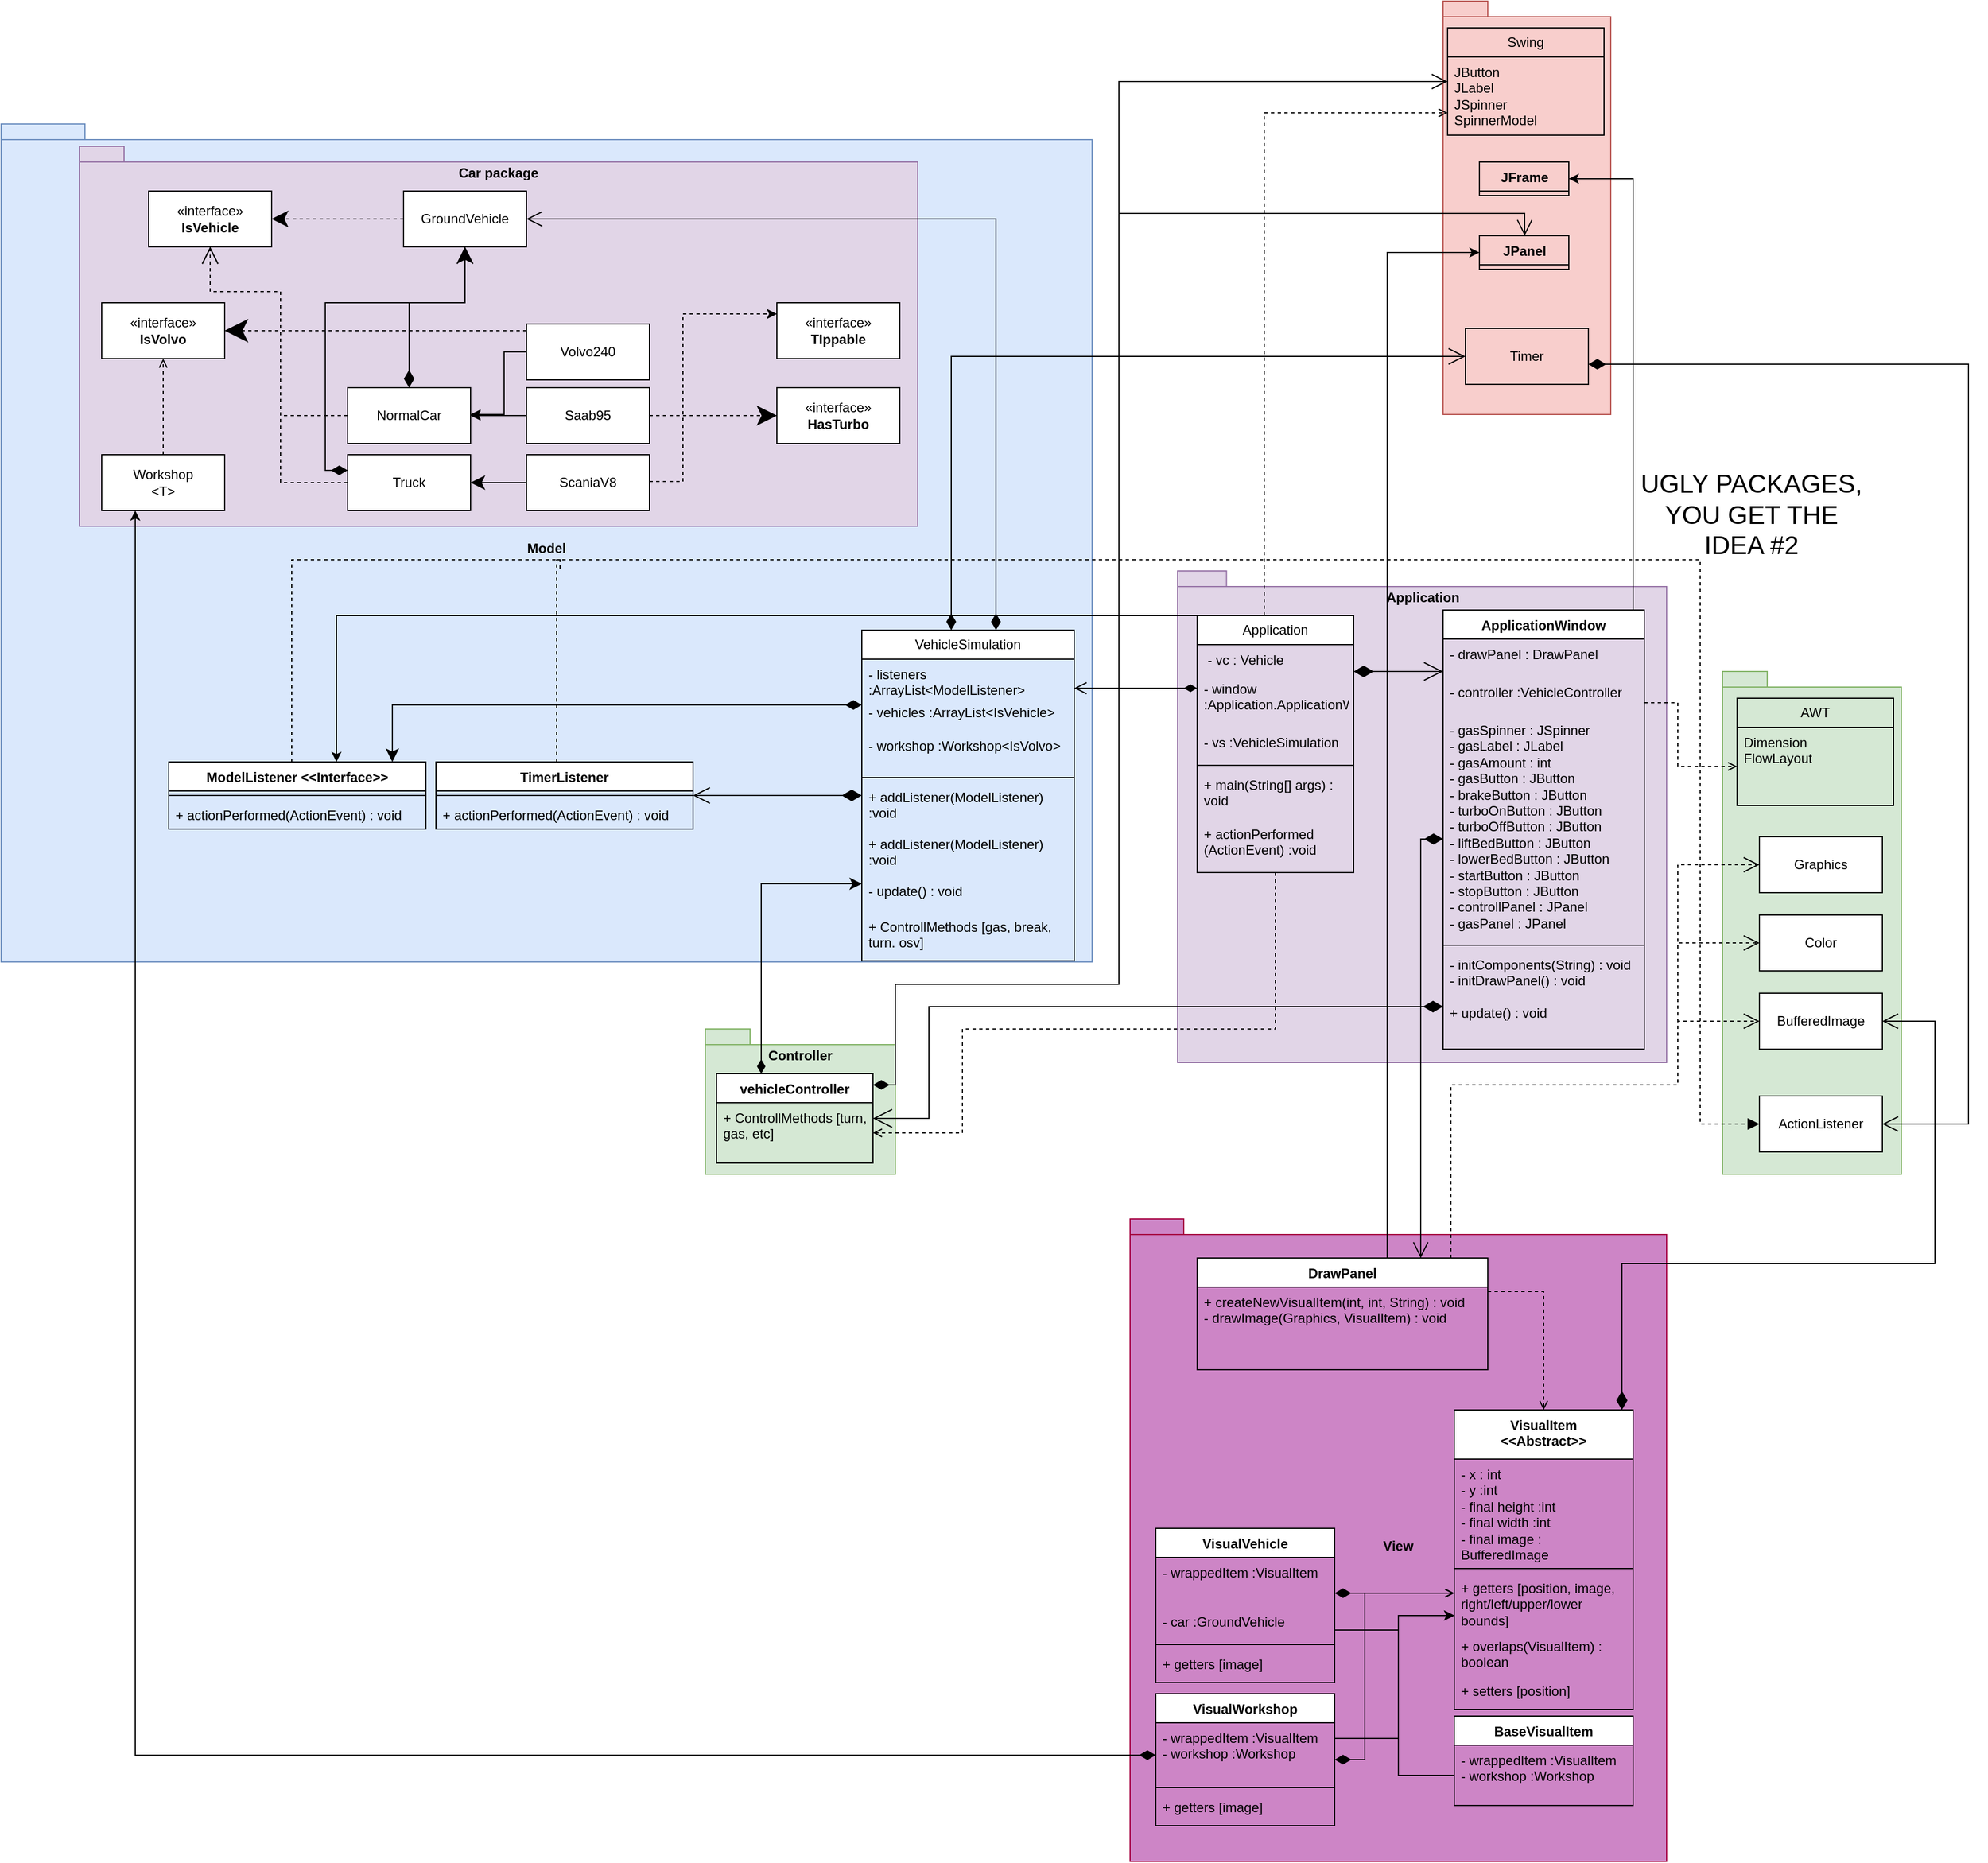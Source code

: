 <mxfile version="23.1.7" type="device" pages="2">
  <diagram id="C5RBs43oDa-KdzZeNtuy" name="Page-1">
    <mxGraphModel dx="2341" dy="2134" grid="1" gridSize="10" guides="1" tooltips="1" connect="1" arrows="1" fold="1" page="1" pageScale="1" pageWidth="827" pageHeight="1169" math="0" shadow="0">
      <root>
        <mxCell id="WIyWlLk6GJQsqaUBKTNV-0" />
        <mxCell id="WIyWlLk6GJQsqaUBKTNV-1" parent="WIyWlLk6GJQsqaUBKTNV-0" />
        <mxCell id="63AlPuzgeHpce0QwhyMk-25" value="Model" style="shape=folder;fontStyle=1;spacingTop=10;tabWidth=40;tabHeight=14;tabPosition=left;html=1;whiteSpace=wrap;fillColor=#dae8fc;strokeColor=#6c8ebf;" parent="WIyWlLk6GJQsqaUBKTNV-1" vertex="1">
          <mxGeometry x="-600" y="-430" width="976" height="750" as="geometry" />
        </mxCell>
        <mxCell id="WaK3hL6tV99UnN04jT8w-2" value="Application" style="shape=folder;fontStyle=1;spacingTop=10;tabWidth=40;tabHeight=14;tabPosition=left;html=1;whiteSpace=wrap;fillColor=#e1d5e7;strokeColor=#9673a6;verticalAlign=top;" parent="WIyWlLk6GJQsqaUBKTNV-1" vertex="1">
          <mxGeometry x="452.5" y="-30" width="437.5" height="440" as="geometry" />
        </mxCell>
        <mxCell id="WaK3hL6tV99UnN04jT8w-1" value="View" style="shape=folder;fontStyle=1;spacingTop=10;tabWidth=40;tabHeight=14;tabPosition=left;html=1;whiteSpace=wrap;fillColor=#CD85C6;strokeColor=#A50040;fontColor=#000000;labelBackgroundColor=none;shadow=0;" parent="WIyWlLk6GJQsqaUBKTNV-1" vertex="1">
          <mxGeometry x="410" y="550" width="480" height="575" as="geometry" />
        </mxCell>
        <mxCell id="WaK3hL6tV99UnN04jT8w-0" value="Controller" style="shape=folder;fontStyle=1;spacingTop=10;tabWidth=40;tabHeight=14;tabPosition=left;html=1;whiteSpace=wrap;fillColor=#d5e8d4;strokeColor=#82b366;verticalAlign=top;" parent="WIyWlLk6GJQsqaUBKTNV-1" vertex="1">
          <mxGeometry x="30" y="380" width="170" height="130" as="geometry" />
        </mxCell>
        <mxCell id="63AlPuzgeHpce0QwhyMk-49" value="" style="shape=folder;fontStyle=1;spacingTop=10;tabWidth=40;tabHeight=14;tabPosition=left;html=1;whiteSpace=wrap;fillColor=#d5e8d4;strokeColor=#82b366;" parent="WIyWlLk6GJQsqaUBKTNV-1" vertex="1">
          <mxGeometry x="940" y="60" width="160" height="450" as="geometry" />
        </mxCell>
        <mxCell id="63AlPuzgeHpce0QwhyMk-48" value="" style="shape=folder;fontStyle=1;spacingTop=10;tabWidth=40;tabHeight=14;tabPosition=left;html=1;whiteSpace=wrap;fillColor=#f8cecc;strokeColor=#b85450;" parent="WIyWlLk6GJQsqaUBKTNV-1" vertex="1">
          <mxGeometry x="690" y="-540" width="150" height="370" as="geometry" />
        </mxCell>
        <mxCell id="63AlPuzgeHpce0QwhyMk-26" value="Car package" style="shape=folder;fontStyle=1;spacingTop=10;tabWidth=40;tabHeight=14;tabPosition=left;html=1;whiteSpace=wrap;fillColor=#e1d5e7;strokeColor=#9673a6;verticalAlign=top;" parent="WIyWlLk6GJQsqaUBKTNV-1" vertex="1">
          <mxGeometry x="-530" y="-410" width="750" height="340" as="geometry" />
        </mxCell>
        <mxCell id="D6EyVtQMXHvOYWw_JCay-5" style="edgeStyle=orthogonalEdgeStyle;rounded=0;orthogonalLoop=1;jettySize=auto;html=1;startArrow=diamondThin;startFill=1;endSize=8;startSize=10;" edge="1" parent="WIyWlLk6GJQsqaUBKTNV-1" source="3hMFE_3aVcJf9ZVtRdxG-9" target="63AlPuzgeHpce0QwhyMk-5">
          <mxGeometry relative="1" as="geometry">
            <Array as="points">
              <mxPoint x="80" y="250" />
            </Array>
          </mxGeometry>
        </mxCell>
        <mxCell id="3hMFE_3aVcJf9ZVtRdxG-9" value="&lt;div&gt;vehicleController&lt;/div&gt;" style="swimlane;fontStyle=1;align=center;verticalAlign=top;childLayout=stackLayout;horizontal=1;startSize=26;horizontalStack=0;resizeParent=1;resizeParentMax=0;resizeLast=0;collapsible=1;marginBottom=0;whiteSpace=wrap;html=1;" parent="WIyWlLk6GJQsqaUBKTNV-1" vertex="1">
          <mxGeometry x="40" y="420" width="140" height="80" as="geometry">
            <mxRectangle x="40" y="420" width="120" height="30" as="alternateBounds" />
          </mxGeometry>
        </mxCell>
        <mxCell id="D6EyVtQMXHvOYWw_JCay-1" value="&lt;div&gt;+ ControllMethods [turn, gas, etc]&lt;br&gt;&lt;/div&gt;" style="text;strokeColor=none;fillColor=none;align=left;verticalAlign=top;spacingLeft=4;spacingRight=4;overflow=hidden;rotatable=0;points=[[0,0.5],[1,0.5]];portConstraint=eastwest;whiteSpace=wrap;html=1;" vertex="1" parent="3hMFE_3aVcJf9ZVtRdxG-9">
          <mxGeometry y="26" width="140" height="54" as="geometry" />
        </mxCell>
        <mxCell id="WaK3hL6tV99UnN04jT8w-34" style="edgeStyle=orthogonalEdgeStyle;rounded=0;orthogonalLoop=1;jettySize=auto;html=1;" parent="WIyWlLk6GJQsqaUBKTNV-1" source="3hMFE_3aVcJf9ZVtRdxG-13" target="3hMFE_3aVcJf9ZVtRdxG-102" edge="1">
          <mxGeometry relative="1" as="geometry">
            <mxPoint x="510" y="-150" as="targetPoint" />
            <Array as="points">
              <mxPoint x="860" y="-381" />
            </Array>
          </mxGeometry>
        </mxCell>
        <mxCell id="WaK3hL6tV99UnN04jT8w-35" style="edgeStyle=orthogonalEdgeStyle;rounded=0;orthogonalLoop=1;jettySize=auto;html=1;dashed=1;endArrow=open;endFill=0;" parent="WIyWlLk6GJQsqaUBKTNV-1" source="3hMFE_3aVcJf9ZVtRdxG-13" target="3hMFE_3aVcJf9ZVtRdxG-50" edge="1">
          <mxGeometry relative="1" as="geometry">
            <Array as="points">
              <mxPoint x="900" y="88" />
              <mxPoint x="900" y="145" />
            </Array>
          </mxGeometry>
        </mxCell>
        <mxCell id="3hMFE_3aVcJf9ZVtRdxG-13" value="ApplicationWindow" style="swimlane;fontStyle=1;align=center;verticalAlign=top;childLayout=stackLayout;horizontal=1;startSize=26;horizontalStack=0;resizeParent=1;resizeParentMax=0;resizeLast=0;collapsible=1;marginBottom=0;whiteSpace=wrap;html=1;" parent="WIyWlLk6GJQsqaUBKTNV-1" vertex="1">
          <mxGeometry x="690" y="5" width="180" height="393" as="geometry" />
        </mxCell>
        <mxCell id="3hMFE_3aVcJf9ZVtRdxG-14" value="&lt;div&gt;- drawPanel : DrawPanel&lt;/div&gt;" style="text;strokeColor=none;fillColor=none;align=left;verticalAlign=top;spacingLeft=4;spacingRight=4;overflow=hidden;rotatable=0;points=[[0,0.5],[1,0.5]];portConstraint=eastwest;whiteSpace=wrap;html=1;" parent="3hMFE_3aVcJf9ZVtRdxG-13" vertex="1">
          <mxGeometry y="26" width="180" height="34" as="geometry" />
        </mxCell>
        <mxCell id="uu38CEG4Yw59cHTO6sWt-1" value="- controller :VehicleController" style="text;strokeColor=none;fillColor=none;align=left;verticalAlign=top;spacingLeft=4;spacingRight=4;overflow=hidden;rotatable=0;points=[[0,0.5],[1,0.5]];portConstraint=eastwest;whiteSpace=wrap;html=1;" parent="3hMFE_3aVcJf9ZVtRdxG-13" vertex="1">
          <mxGeometry y="60" width="180" height="34" as="geometry" />
        </mxCell>
        <mxCell id="WaK3hL6tV99UnN04jT8w-55" value="&lt;div&gt;- gasSpinner : JSpinner&lt;/div&gt;&lt;div&gt;- gasLabel : JLabel&lt;/div&gt;&lt;div&gt;- gasAmount : int&lt;/div&gt;&lt;div&gt;- gasButton : JButton&lt;/div&gt;&lt;div&gt;- brakeButton : JButton&lt;/div&gt;&lt;div&gt;- turboOnButton : JButton&lt;/div&gt;&lt;div&gt;- turboOffButton : JButton&lt;/div&gt;&lt;div&gt;- liftBedButton  : JButton&lt;/div&gt;&lt;div&gt;- lowerBedButton : JButton&lt;/div&gt;&lt;div&gt;- startButton : JButton&lt;/div&gt;&lt;div&gt;- stopButton  : JButton&lt;/div&gt;&lt;div&gt;&lt;div&gt;- controllPanel : JPanel&lt;br&gt;&lt;/div&gt;&lt;div&gt;- gasPanel : JPanel&lt;/div&gt;&lt;/div&gt;" style="text;strokeColor=none;fillColor=none;align=left;verticalAlign=top;spacingLeft=4;spacingRight=4;overflow=hidden;rotatable=0;points=[[0,0.5],[1,0.5]];portConstraint=eastwest;whiteSpace=wrap;html=1;" parent="3hMFE_3aVcJf9ZVtRdxG-13" vertex="1">
          <mxGeometry y="94" width="180" height="202" as="geometry" />
        </mxCell>
        <mxCell id="3hMFE_3aVcJf9ZVtRdxG-15" value="" style="line;strokeWidth=1;fillColor=none;align=left;verticalAlign=middle;spacingTop=-1;spacingLeft=3;spacingRight=3;rotatable=0;labelPosition=right;points=[];portConstraint=eastwest;strokeColor=inherit;" parent="3hMFE_3aVcJf9ZVtRdxG-13" vertex="1">
          <mxGeometry y="296" width="180" height="8" as="geometry" />
        </mxCell>
        <mxCell id="3hMFE_3aVcJf9ZVtRdxG-16" value="&lt;div&gt;- initComponents(String) : void&lt;/div&gt;&lt;div&gt;- initDrawPanel() : void&lt;br&gt;&lt;/div&gt;&lt;div&gt;&lt;br&gt;&lt;/div&gt;&lt;div&gt;+ update() : void&lt;br&gt;&lt;/div&gt;" style="text;strokeColor=none;fillColor=none;align=left;verticalAlign=top;spacingLeft=4;spacingRight=4;overflow=hidden;rotatable=0;points=[[0,0.5],[1,0.5]];portConstraint=eastwest;whiteSpace=wrap;html=1;" parent="3hMFE_3aVcJf9ZVtRdxG-13" vertex="1">
          <mxGeometry y="304" width="180" height="89" as="geometry" />
        </mxCell>
        <mxCell id="WaK3hL6tV99UnN04jT8w-32" style="edgeStyle=orthogonalEdgeStyle;rounded=0;orthogonalLoop=1;jettySize=auto;html=1;startArrow=none;startFill=0;startSize=13;dashed=1;endArrow=open;endFill=0;" parent="WIyWlLk6GJQsqaUBKTNV-1" source="3hMFE_3aVcJf9ZVtRdxG-17" target="WaK3hL6tV99UnN04jT8w-3" edge="1">
          <mxGeometry relative="1" as="geometry">
            <Array as="points">
              <mxPoint x="780" y="615" />
              <mxPoint x="780" y="615" />
            </Array>
          </mxGeometry>
        </mxCell>
        <mxCell id="WaK3hL6tV99UnN04jT8w-36" style="edgeStyle=orthogonalEdgeStyle;rounded=0;orthogonalLoop=1;jettySize=auto;html=1;" parent="WIyWlLk6GJQsqaUBKTNV-1" source="3hMFE_3aVcJf9ZVtRdxG-17" target="3hMFE_3aVcJf9ZVtRdxG-107" edge="1">
          <mxGeometry relative="1" as="geometry">
            <Array as="points">
              <mxPoint x="640" y="-315" />
            </Array>
          </mxGeometry>
        </mxCell>
        <mxCell id="WaK3hL6tV99UnN04jT8w-57" style="edgeStyle=orthogonalEdgeStyle;rounded=0;orthogonalLoop=1;jettySize=auto;html=1;dashed=1;endArrow=open;endFill=0;endSize=12;" parent="WIyWlLk6GJQsqaUBKTNV-1" source="3hMFE_3aVcJf9ZVtRdxG-17" target="3hMFE_3aVcJf9ZVtRdxG-72" edge="1">
          <mxGeometry relative="1" as="geometry">
            <Array as="points">
              <mxPoint x="697" y="430" />
              <mxPoint x="900" y="430" />
              <mxPoint x="900" y="233" />
            </Array>
          </mxGeometry>
        </mxCell>
        <mxCell id="WaK3hL6tV99UnN04jT8w-58" style="edgeStyle=orthogonalEdgeStyle;rounded=0;orthogonalLoop=1;jettySize=auto;html=1;dashed=1;endArrow=open;endFill=0;endSize=12;" parent="WIyWlLk6GJQsqaUBKTNV-1" source="3hMFE_3aVcJf9ZVtRdxG-17" target="3hMFE_3aVcJf9ZVtRdxG-74" edge="1">
          <mxGeometry relative="1" as="geometry">
            <Array as="points">
              <mxPoint x="697" y="430" />
              <mxPoint x="900" y="430" />
              <mxPoint x="900" y="303" />
            </Array>
          </mxGeometry>
        </mxCell>
        <mxCell id="WaK3hL6tV99UnN04jT8w-59" style="edgeStyle=orthogonalEdgeStyle;rounded=0;orthogonalLoop=1;jettySize=auto;html=1;dashed=1;endArrow=open;endFill=0;endSize=12;" parent="WIyWlLk6GJQsqaUBKTNV-1" source="3hMFE_3aVcJf9ZVtRdxG-17" target="3hMFE_3aVcJf9ZVtRdxG-76" edge="1">
          <mxGeometry relative="1" as="geometry">
            <Array as="points">
              <mxPoint x="697" y="430" />
              <mxPoint x="900" y="430" />
              <mxPoint x="900" y="373" />
            </Array>
          </mxGeometry>
        </mxCell>
        <mxCell id="3hMFE_3aVcJf9ZVtRdxG-17" value="DrawPanel" style="swimlane;fontStyle=1;align=center;verticalAlign=top;childLayout=stackLayout;horizontal=1;startSize=26;horizontalStack=0;resizeParent=1;resizeParentMax=0;resizeLast=0;collapsible=1;marginBottom=0;whiteSpace=wrap;html=1;" parent="WIyWlLk6GJQsqaUBKTNV-1" vertex="1">
          <mxGeometry x="470" y="585" width="260" height="100" as="geometry" />
        </mxCell>
        <mxCell id="3hMFE_3aVcJf9ZVtRdxG-20" value="+ createNewVisualItem(int, int, String) : void&lt;br&gt;&lt;div&gt;- drawImage(Graphics, VisualItem) : void&lt;/div&gt;" style="text;strokeColor=none;fillColor=none;align=left;verticalAlign=top;spacingLeft=4;spacingRight=4;overflow=hidden;rotatable=0;points=[[0,0.5],[1,0.5]];portConstraint=eastwest;whiteSpace=wrap;html=1;" parent="3hMFE_3aVcJf9ZVtRdxG-17" vertex="1">
          <mxGeometry y="26" width="260" height="74" as="geometry" />
        </mxCell>
        <mxCell id="63AlPuzgeHpce0QwhyMk-60" style="edgeStyle=orthogonalEdgeStyle;rounded=0;orthogonalLoop=1;jettySize=auto;html=1;endArrow=block;endFill=1;dashed=1;endSize=8;" parent="WIyWlLk6GJQsqaUBKTNV-1" source="3hMFE_3aVcJf9ZVtRdxG-34" target="3hMFE_3aVcJf9ZVtRdxG-52" edge="1">
          <mxGeometry relative="1" as="geometry">
            <Array as="points">
              <mxPoint x="-103" y="-40" />
              <mxPoint x="920" y="-40" />
              <mxPoint x="920" y="465" />
            </Array>
          </mxGeometry>
        </mxCell>
        <mxCell id="3hMFE_3aVcJf9ZVtRdxG-34" value="TimerListener" style="swimlane;fontStyle=1;align=center;verticalAlign=top;childLayout=stackLayout;horizontal=1;startSize=26;horizontalStack=0;resizeParent=1;resizeParentMax=0;resizeLast=0;collapsible=1;marginBottom=0;whiteSpace=wrap;html=1;" parent="WIyWlLk6GJQsqaUBKTNV-1" vertex="1">
          <mxGeometry x="-211" y="141" width="230" height="60" as="geometry" />
        </mxCell>
        <mxCell id="3hMFE_3aVcJf9ZVtRdxG-36" value="" style="line;strokeWidth=1;fillColor=none;align=left;verticalAlign=middle;spacingTop=-1;spacingLeft=3;spacingRight=3;rotatable=0;labelPosition=right;points=[];portConstraint=eastwest;strokeColor=inherit;" parent="3hMFE_3aVcJf9ZVtRdxG-34" vertex="1">
          <mxGeometry y="26" width="230" height="8" as="geometry" />
        </mxCell>
        <mxCell id="3hMFE_3aVcJf9ZVtRdxG-37" value="+ actionPerformed(ActionEvent) : void" style="text;strokeColor=none;fillColor=none;align=left;verticalAlign=top;spacingLeft=4;spacingRight=4;overflow=hidden;rotatable=0;points=[[0,0.5],[1,0.5]];portConstraint=eastwest;whiteSpace=wrap;html=1;fontSize=12;" parent="3hMFE_3aVcJf9ZVtRdxG-34" vertex="1">
          <mxGeometry y="34" width="230" height="26" as="geometry" />
        </mxCell>
        <mxCell id="63AlPuzgeHpce0QwhyMk-30" style="edgeStyle=orthogonalEdgeStyle;rounded=0;orthogonalLoop=1;jettySize=auto;html=1;endArrow=open;endFill=0;dashed=1;" parent="WIyWlLk6GJQsqaUBKTNV-1" source="3hMFE_3aVcJf9ZVtRdxG-39" target="63AlPuzgeHpce0QwhyMk-29" edge="1">
          <mxGeometry relative="1" as="geometry" />
        </mxCell>
        <mxCell id="3hMFE_3aVcJf9ZVtRdxG-39" value="&lt;div&gt;Workshop&lt;/div&gt;&lt;div&gt;&amp;lt;T&amp;gt;&lt;/div&gt;" style="html=1;whiteSpace=wrap;" parent="WIyWlLk6GJQsqaUBKTNV-1" vertex="1">
          <mxGeometry x="-510" y="-134" width="110" height="50" as="geometry" />
        </mxCell>
        <mxCell id="3hMFE_3aVcJf9ZVtRdxG-45" value="1" style="endArrow=open;html=1;endSize=12;startArrow=diamondThin;startSize=12;startFill=1;edgeStyle=orthogonalEdgeStyle;align=left;verticalAlign=bottom;rounded=0;fontColor=none;noLabel=1;" parent="WIyWlLk6GJQsqaUBKTNV-1" source="3hMFE_3aVcJf9ZVtRdxG-9" target="63AlPuzgeHpce0QwhyMk-54" edge="1">
          <mxGeometry x="-1" y="3" relative="1" as="geometry">
            <mxPoint x="390" y="220" as="sourcePoint" />
            <mxPoint x="550" y="220" as="targetPoint" />
            <Array as="points">
              <mxPoint x="200" y="430" />
              <mxPoint x="200" y="340" />
              <mxPoint x="400" y="340" />
              <mxPoint x="400" y="-468" />
            </Array>
          </mxGeometry>
        </mxCell>
        <mxCell id="3hMFE_3aVcJf9ZVtRdxG-52" value="ActionListener" style="html=1;whiteSpace=wrap;" parent="WIyWlLk6GJQsqaUBKTNV-1" vertex="1">
          <mxGeometry x="973" y="440" width="110" height="50" as="geometry" />
        </mxCell>
        <mxCell id="63AlPuzgeHpce0QwhyMk-69" style="edgeStyle=orthogonalEdgeStyle;rounded=0;orthogonalLoop=1;jettySize=auto;html=1;endSize=12;dashed=1;" parent="WIyWlLk6GJQsqaUBKTNV-1" source="3hMFE_3aVcJf9ZVtRdxG-54" target="63AlPuzgeHpce0QwhyMk-63" edge="1">
          <mxGeometry relative="1" as="geometry" />
        </mxCell>
        <mxCell id="3hMFE_3aVcJf9ZVtRdxG-54" value="&lt;div&gt;GroundVehicle&lt;/div&gt;" style="html=1;whiteSpace=wrap;" parent="WIyWlLk6GJQsqaUBKTNV-1" vertex="1">
          <mxGeometry x="-240" y="-370" width="110" height="50" as="geometry" />
        </mxCell>
        <mxCell id="3hMFE_3aVcJf9ZVtRdxG-55" value="___" style="endArrow=open;html=1;endSize=12;startArrow=diamondThin;startSize=12;startFill=1;edgeStyle=orthogonalEdgeStyle;align=left;verticalAlign=bottom;rounded=0;fontColor=none;noLabel=1;" parent="WIyWlLk6GJQsqaUBKTNV-1" source="63AlPuzgeHpce0QwhyMk-5" target="3hMFE_3aVcJf9ZVtRdxG-54" edge="1">
          <mxGeometry x="-1" y="3" relative="1" as="geometry">
            <mxPoint x="110" y="382" as="sourcePoint" />
            <mxPoint x="-160" y="-245" as="targetPoint" />
            <Array as="points">
              <mxPoint x="290" y="-345" />
            </Array>
          </mxGeometry>
        </mxCell>
        <mxCell id="3hMFE_3aVcJf9ZVtRdxG-59" value="1" style="endArrow=open;html=1;endSize=12;startArrow=diamondThin;startSize=14;startFill=1;edgeStyle=orthogonalEdgeStyle;align=left;verticalAlign=bottom;rounded=0;fontColor=none;noLabel=1;" parent="WIyWlLk6GJQsqaUBKTNV-1" source="3hMFE_3aVcJf9ZVtRdxG-13" target="3hMFE_3aVcJf9ZVtRdxG-17" edge="1">
          <mxGeometry x="-1" y="3" relative="1" as="geometry">
            <mxPoint x="564" y="260" as="sourcePoint" />
            <mxPoint x="500" y="260" as="targetPoint" />
            <Array as="points">
              <mxPoint x="780" y="210" />
              <mxPoint x="670" y="210" />
            </Array>
          </mxGeometry>
        </mxCell>
        <mxCell id="3hMFE_3aVcJf9ZVtRdxG-72" value="&lt;div&gt;Graphics&lt;/div&gt;" style="html=1;whiteSpace=wrap;" parent="WIyWlLk6GJQsqaUBKTNV-1" vertex="1">
          <mxGeometry x="973" y="208" width="110" height="50" as="geometry" />
        </mxCell>
        <mxCell id="3hMFE_3aVcJf9ZVtRdxG-74" value="Color" style="html=1;whiteSpace=wrap;" parent="WIyWlLk6GJQsqaUBKTNV-1" vertex="1">
          <mxGeometry x="973" y="278" width="110" height="50" as="geometry" />
        </mxCell>
        <mxCell id="3hMFE_3aVcJf9ZVtRdxG-76" value="BufferedImage" style="html=1;whiteSpace=wrap;" parent="WIyWlLk6GJQsqaUBKTNV-1" vertex="1">
          <mxGeometry x="973" y="348" width="110" height="50" as="geometry" />
        </mxCell>
        <mxCell id="3hMFE_3aVcJf9ZVtRdxG-82" value="1" style="endArrow=open;html=1;endSize=12;startArrow=diamondThin;startSize=14;startFill=1;edgeStyle=orthogonalEdgeStyle;align=left;verticalAlign=bottom;rounded=0;fontColor=none;noLabel=1;" parent="WIyWlLk6GJQsqaUBKTNV-1" source="WaK3hL6tV99UnN04jT8w-3" target="3hMFE_3aVcJf9ZVtRdxG-76" edge="1">
          <mxGeometry x="-1" y="3" relative="1" as="geometry">
            <mxPoint x="777" y="490" as="sourcePoint" />
            <mxPoint x="1020" y="540" as="targetPoint" />
            <Array as="points">
              <mxPoint x="850" y="590" />
              <mxPoint x="1130" y="590" />
              <mxPoint x="1130" y="373" />
            </Array>
          </mxGeometry>
        </mxCell>
        <mxCell id="63AlPuzgeHpce0QwhyMk-62" style="edgeStyle=orthogonalEdgeStyle;rounded=0;orthogonalLoop=1;jettySize=auto;html=1;startArrow=diamondThin;startFill=1;startSize=13;endSize=12;endArrow=open;endFill=0;" parent="WIyWlLk6GJQsqaUBKTNV-1" source="3hMFE_3aVcJf9ZVtRdxG-83" target="3hMFE_3aVcJf9ZVtRdxG-52" edge="1">
          <mxGeometry relative="1" as="geometry">
            <Array as="points">
              <mxPoint x="1160" y="-215" />
              <mxPoint x="1160" y="465" />
            </Array>
          </mxGeometry>
        </mxCell>
        <mxCell id="3hMFE_3aVcJf9ZVtRdxG-83" value="Timer" style="html=1;whiteSpace=wrap;fillColor=none;" parent="WIyWlLk6GJQsqaUBKTNV-1" vertex="1">
          <mxGeometry x="710" y="-247" width="110" height="50" as="geometry" />
        </mxCell>
        <mxCell id="3hMFE_3aVcJf9ZVtRdxG-102" value="JFrame" style="swimlane;fontStyle=1;align=center;verticalAlign=top;childLayout=stackLayout;horizontal=1;startSize=26;horizontalStack=0;resizeParent=1;resizeParentMax=0;resizeLast=0;collapsible=1;marginBottom=0;whiteSpace=wrap;html=1;fillColor=none;" parent="WIyWlLk6GJQsqaUBKTNV-1" vertex="1" collapsed="1">
          <mxGeometry x="722.5" y="-396" width="80" height="30" as="geometry">
            <mxRectangle x="685" y="-410" width="160" height="34" as="alternateBounds" />
          </mxGeometry>
        </mxCell>
        <mxCell id="3hMFE_3aVcJf9ZVtRdxG-107" value="JPanel" style="swimlane;fontStyle=1;align=center;verticalAlign=top;childLayout=stackLayout;horizontal=1;startSize=26;horizontalStack=0;resizeParent=1;resizeParentMax=0;resizeLast=0;collapsible=1;marginBottom=0;whiteSpace=wrap;html=1;fillColor=none;" parent="WIyWlLk6GJQsqaUBKTNV-1" vertex="1" collapsed="1">
          <mxGeometry x="722.5" y="-330" width="80" height="30" as="geometry">
            <mxRectangle x="722.5" y="-330" width="85" height="34" as="alternateBounds" />
          </mxGeometry>
        </mxCell>
        <mxCell id="63AlPuzgeHpce0QwhyMk-31" style="edgeStyle=orthogonalEdgeStyle;rounded=0;orthogonalLoop=1;jettySize=auto;html=1;endArrow=classic;endFill=1;dashed=1;startSize=8;endSize=18;" parent="WIyWlLk6GJQsqaUBKTNV-1" source="IoitVJ2rYo7RlzGKTVQP-5" target="63AlPuzgeHpce0QwhyMk-29" edge="1">
          <mxGeometry relative="1" as="geometry">
            <Array as="points">
              <mxPoint x="-210" y="-245" />
              <mxPoint x="-210" y="-245" />
            </Array>
          </mxGeometry>
        </mxCell>
        <mxCell id="63AlPuzgeHpce0QwhyMk-73" style="edgeStyle=orthogonalEdgeStyle;rounded=0;orthogonalLoop=1;jettySize=auto;html=1;" parent="WIyWlLk6GJQsqaUBKTNV-1" source="IoitVJ2rYo7RlzGKTVQP-5" target="63AlPuzgeHpce0QwhyMk-72" edge="1">
          <mxGeometry relative="1" as="geometry">
            <Array as="points">
              <mxPoint x="-150" y="-226" />
              <mxPoint x="-150" y="-170" />
            </Array>
          </mxGeometry>
        </mxCell>
        <mxCell id="IoitVJ2rYo7RlzGKTVQP-5" value="&lt;div&gt;Volvo240&lt;/div&gt;" style="html=1;whiteSpace=wrap;" parent="WIyWlLk6GJQsqaUBKTNV-1" vertex="1">
          <mxGeometry x="-130" y="-251" width="110" height="50" as="geometry" />
        </mxCell>
        <mxCell id="63AlPuzgeHpce0QwhyMk-23" style="edgeStyle=orthogonalEdgeStyle;rounded=0;orthogonalLoop=1;jettySize=auto;html=1;dashed=1;endSize=15;" parent="WIyWlLk6GJQsqaUBKTNV-1" source="IoitVJ2rYo7RlzGKTVQP-6" target="63AlPuzgeHpce0QwhyMk-1" edge="1">
          <mxGeometry relative="1" as="geometry" />
        </mxCell>
        <mxCell id="63AlPuzgeHpce0QwhyMk-74" style="edgeStyle=orthogonalEdgeStyle;rounded=0;orthogonalLoop=1;jettySize=auto;html=1;" parent="WIyWlLk6GJQsqaUBKTNV-1" source="IoitVJ2rYo7RlzGKTVQP-6" target="63AlPuzgeHpce0QwhyMk-72" edge="1">
          <mxGeometry relative="1" as="geometry" />
        </mxCell>
        <mxCell id="IoitVJ2rYo7RlzGKTVQP-6" value="Saab95" style="html=1;whiteSpace=wrap;" parent="WIyWlLk6GJQsqaUBKTNV-1" vertex="1">
          <mxGeometry x="-130" y="-194" width="110" height="50" as="geometry" />
        </mxCell>
        <mxCell id="63AlPuzgeHpce0QwhyMk-32" style="edgeStyle=orthogonalEdgeStyle;rounded=0;orthogonalLoop=1;jettySize=auto;html=1;dashed=1;" parent="WIyWlLk6GJQsqaUBKTNV-1" source="IoitVJ2rYo7RlzGKTVQP-7" target="63AlPuzgeHpce0QwhyMk-27" edge="1">
          <mxGeometry relative="1" as="geometry">
            <Array as="points">
              <mxPoint x="10" y="-110" />
              <mxPoint x="10" y="-260" />
            </Array>
          </mxGeometry>
        </mxCell>
        <mxCell id="63AlPuzgeHpce0QwhyMk-78" style="edgeStyle=orthogonalEdgeStyle;rounded=0;orthogonalLoop=1;jettySize=auto;html=1;endSize=10;" parent="WIyWlLk6GJQsqaUBKTNV-1" source="IoitVJ2rYo7RlzGKTVQP-7" target="63AlPuzgeHpce0QwhyMk-77" edge="1">
          <mxGeometry relative="1" as="geometry" />
        </mxCell>
        <mxCell id="IoitVJ2rYo7RlzGKTVQP-7" value="&lt;div&gt;ScaniaV8&lt;/div&gt;" style="html=1;whiteSpace=wrap;" parent="WIyWlLk6GJQsqaUBKTNV-1" vertex="1">
          <mxGeometry x="-130" y="-134" width="110" height="50" as="geometry" />
        </mxCell>
        <mxCell id="63AlPuzgeHpce0QwhyMk-1" value="&lt;div&gt;«interface»&lt;b&gt;&lt;br&gt;&lt;/b&gt;&lt;/div&gt;&lt;div&gt;&lt;b&gt;HasTurbo&lt;/b&gt;&lt;/div&gt;" style="html=1;whiteSpace=wrap;" parent="WIyWlLk6GJQsqaUBKTNV-1" vertex="1">
          <mxGeometry x="94" y="-194" width="110" height="50" as="geometry" />
        </mxCell>
        <mxCell id="63AlPuzgeHpce0QwhyMk-15" style="edgeStyle=orthogonalEdgeStyle;rounded=0;orthogonalLoop=1;jettySize=auto;html=1;endArrow=open;endFill=0;startArrow=diamondThin;startFill=1;targetPerimeterSpacing=0;endSize=13;startSize=12;" parent="WIyWlLk6GJQsqaUBKTNV-1" source="63AlPuzgeHpce0QwhyMk-5" target="3hMFE_3aVcJf9ZVtRdxG-83" edge="1">
          <mxGeometry relative="1" as="geometry">
            <Array as="points">
              <mxPoint x="250" y="-222" />
            </Array>
          </mxGeometry>
        </mxCell>
        <mxCell id="D6EyVtQMXHvOYWw_JCay-4" style="edgeStyle=orthogonalEdgeStyle;rounded=0;orthogonalLoop=1;jettySize=auto;html=1;endSize=9;startSize=12;startArrow=diamondThin;startFill=1;" edge="1" parent="WIyWlLk6GJQsqaUBKTNV-1" source="63AlPuzgeHpce0QwhyMk-5" target="WaK3hL6tV99UnN04jT8w-47">
          <mxGeometry relative="1" as="geometry">
            <Array as="points">
              <mxPoint x="-250" y="90" />
            </Array>
          </mxGeometry>
        </mxCell>
        <mxCell id="63AlPuzgeHpce0QwhyMk-5" value="VehicleSimulation" style="swimlane;fontStyle=0;childLayout=stackLayout;horizontal=1;startSize=26;fillColor=default;horizontalStack=0;resizeParent=1;resizeParentMax=0;resizeLast=0;collapsible=1;marginBottom=0;whiteSpace=wrap;html=1;" parent="WIyWlLk6GJQsqaUBKTNV-1" vertex="1">
          <mxGeometry x="170" y="23" width="190" height="296" as="geometry" />
        </mxCell>
        <mxCell id="WaK3hL6tV99UnN04jT8w-46" value="- listeners :ArrayList&amp;lt;ModelListener&amp;gt;" style="text;strokeColor=none;fillColor=none;align=left;verticalAlign=top;spacingLeft=4;spacingRight=4;overflow=hidden;rotatable=0;points=[[0,0.5],[1,0.5]];portConstraint=eastwest;whiteSpace=wrap;html=1;" parent="63AlPuzgeHpce0QwhyMk-5" vertex="1">
          <mxGeometry y="26" width="190" height="34" as="geometry" />
        </mxCell>
        <mxCell id="WaK3hL6tV99UnN04jT8w-61" value="- vehicles :ArrayList&amp;lt;IsVehicle&amp;gt;" style="text;strokeColor=none;fillColor=none;align=left;verticalAlign=top;spacingLeft=4;spacingRight=4;overflow=hidden;rotatable=0;points=[[0,0.5],[1,0.5]];portConstraint=eastwest;whiteSpace=wrap;html=1;" parent="63AlPuzgeHpce0QwhyMk-5" vertex="1">
          <mxGeometry y="60" width="190" height="30" as="geometry" />
        </mxCell>
        <mxCell id="D6EyVtQMXHvOYWw_JCay-3" value="- workshop :Workshop&amp;lt;IsVolvo&amp;gt;" style="text;strokeColor=none;fillColor=none;align=left;verticalAlign=top;spacingLeft=4;spacingRight=4;overflow=hidden;rotatable=0;points=[[0,0.5],[1,0.5]];portConstraint=eastwest;whiteSpace=wrap;html=1;" vertex="1" parent="63AlPuzgeHpce0QwhyMk-5">
          <mxGeometry y="90" width="190" height="38" as="geometry" />
        </mxCell>
        <mxCell id="WaK3hL6tV99UnN04jT8w-43" value="" style="line;strokeWidth=1;fillColor=none;align=left;verticalAlign=middle;spacingTop=-1;spacingLeft=3;spacingRight=3;rotatable=0;labelPosition=right;points=[];portConstraint=eastwest;strokeColor=inherit;" parent="63AlPuzgeHpce0QwhyMk-5" vertex="1">
          <mxGeometry y="128" width="190" height="8" as="geometry" />
        </mxCell>
        <mxCell id="WaK3hL6tV99UnN04jT8w-44" value="+ addListener(ModelListener) :void" style="text;strokeColor=none;fillColor=none;align=left;verticalAlign=top;spacingLeft=4;spacingRight=4;overflow=hidden;rotatable=0;points=[[0,0.5],[1,0.5]];portConstraint=eastwest;whiteSpace=wrap;html=1;" parent="63AlPuzgeHpce0QwhyMk-5" vertex="1">
          <mxGeometry y="136" width="190" height="42" as="geometry" />
        </mxCell>
        <mxCell id="WaK3hL6tV99UnN04jT8w-63" value="+ addListener(ModelListener) :void" style="text;strokeColor=none;fillColor=none;align=left;verticalAlign=top;spacingLeft=4;spacingRight=4;overflow=hidden;rotatable=0;points=[[0,0.5],[1,0.5]];portConstraint=eastwest;whiteSpace=wrap;html=1;" parent="63AlPuzgeHpce0QwhyMk-5" vertex="1">
          <mxGeometry y="178" width="190" height="42" as="geometry" />
        </mxCell>
        <mxCell id="WaK3hL6tV99UnN04jT8w-45" value="- update() : void" style="text;strokeColor=none;fillColor=none;align=left;verticalAlign=top;spacingLeft=4;spacingRight=4;overflow=hidden;rotatable=0;points=[[0,0.5],[1,0.5]];portConstraint=eastwest;whiteSpace=wrap;html=1;" parent="63AlPuzgeHpce0QwhyMk-5" vertex="1">
          <mxGeometry y="220" width="190" height="32" as="geometry" />
        </mxCell>
        <mxCell id="WaK3hL6tV99UnN04jT8w-62" value="+ ControllMethods [gas, break, turn. osv]" style="text;strokeColor=none;fillColor=none;align=left;verticalAlign=top;spacingLeft=4;spacingRight=4;overflow=hidden;rotatable=0;points=[[0,0.5],[1,0.5]];portConstraint=eastwest;whiteSpace=wrap;html=1;" parent="63AlPuzgeHpce0QwhyMk-5" vertex="1">
          <mxGeometry y="252" width="190" height="44" as="geometry" />
        </mxCell>
        <mxCell id="63AlPuzgeHpce0QwhyMk-13" style="edgeStyle=orthogonalEdgeStyle;rounded=0;orthogonalLoop=1;jettySize=auto;html=1;endSize=13;startArrow=diamondThin;startFill=1;endArrow=open;endFill=0;startSize=15;" parent="WIyWlLk6GJQsqaUBKTNV-1" source="63AlPuzgeHpce0QwhyMk-5" target="3hMFE_3aVcJf9ZVtRdxG-34" edge="1">
          <mxGeometry relative="1" as="geometry">
            <mxPoint x="220" y="179" as="sourcePoint" />
            <Array as="points">
              <mxPoint x="130" y="171" />
              <mxPoint x="130" y="171" />
            </Array>
          </mxGeometry>
        </mxCell>
        <mxCell id="63AlPuzgeHpce0QwhyMk-27" value="&lt;div&gt;«interface»&lt;/div&gt;&lt;div&gt;&lt;b&gt;TIppable&lt;/b&gt;&lt;/div&gt;" style="html=1;whiteSpace=wrap;" parent="WIyWlLk6GJQsqaUBKTNV-1" vertex="1">
          <mxGeometry x="94" y="-270" width="110" height="50" as="geometry" />
        </mxCell>
        <mxCell id="63AlPuzgeHpce0QwhyMk-29" value="&lt;div&gt;«interface»&lt;/div&gt;&lt;div&gt;&lt;b&gt;IsVolvo&lt;/b&gt;&lt;/div&gt;" style="html=1;whiteSpace=wrap;" parent="WIyWlLk6GJQsqaUBKTNV-1" vertex="1">
          <mxGeometry x="-510" y="-270" width="110" height="50" as="geometry" />
        </mxCell>
        <mxCell id="63AlPuzgeHpce0QwhyMk-46" style="edgeStyle=orthogonalEdgeStyle;rounded=0;orthogonalLoop=1;jettySize=auto;html=1;startArrow=diamondThin;startFill=1;endSize=15;startSize=15;endArrow=open;endFill=0;" parent="WIyWlLk6GJQsqaUBKTNV-1" source="3hMFE_3aVcJf9ZVtRdxG-13" target="3hMFE_3aVcJf9ZVtRdxG-9" edge="1">
          <mxGeometry relative="1" as="geometry">
            <mxPoint x="165" y="420" as="sourcePoint" />
            <mxPoint x="290" y="296" as="targetPoint" />
            <Array as="points">
              <mxPoint x="230" y="360" />
            </Array>
          </mxGeometry>
        </mxCell>
        <mxCell id="63AlPuzgeHpce0QwhyMk-47" style="edgeStyle=orthogonalEdgeStyle;rounded=0;orthogonalLoop=1;jettySize=auto;html=1;startArrow=diamondThin;startFill=1;endSize=15;startSize=15;endArrow=open;endFill=0;" parent="WIyWlLk6GJQsqaUBKTNV-1" source="WaK3hL6tV99UnN04jT8w-37" target="3hMFE_3aVcJf9ZVtRdxG-13" edge="1">
          <mxGeometry relative="1" as="geometry">
            <mxPoint x="600" y="360" as="sourcePoint" />
            <mxPoint x="290" y="296" as="targetPoint" />
            <Array as="points">
              <mxPoint x="630" y="60" />
              <mxPoint x="630" y="60" />
            </Array>
          </mxGeometry>
        </mxCell>
        <mxCell id="63AlPuzgeHpce0QwhyMk-50" value="AWT" style="swimlane;fontStyle=0;childLayout=stackLayout;horizontal=1;startSize=26;fillColor=none;horizontalStack=0;resizeParent=1;resizeParentMax=0;resizeLast=0;collapsible=1;marginBottom=0;whiteSpace=wrap;html=1;" parent="WIyWlLk6GJQsqaUBKTNV-1" vertex="1">
          <mxGeometry x="953" y="84" width="140" height="96" as="geometry" />
        </mxCell>
        <mxCell id="3hMFE_3aVcJf9ZVtRdxG-50" value="&lt;div&gt;Dimension&lt;/div&gt;&lt;div&gt;FlowLayout&lt;br&gt;&lt;/div&gt;" style="text;strokeColor=none;fillColor=none;align=left;verticalAlign=top;spacingLeft=4;spacingRight=4;overflow=hidden;rotatable=0;points=[[0,0.5],[1,0.5]];portConstraint=eastwest;whiteSpace=wrap;html=1;" parent="63AlPuzgeHpce0QwhyMk-50" vertex="1">
          <mxGeometry y="26" width="140" height="70" as="geometry" />
        </mxCell>
        <mxCell id="63AlPuzgeHpce0QwhyMk-54" value="Swing" style="swimlane;fontStyle=0;childLayout=stackLayout;horizontal=1;startSize=26;fillColor=none;horizontalStack=0;resizeParent=1;resizeParentMax=0;resizeLast=0;collapsible=1;marginBottom=0;whiteSpace=wrap;html=1;" parent="WIyWlLk6GJQsqaUBKTNV-1" vertex="1">
          <mxGeometry x="694" y="-516" width="140" height="96" as="geometry" />
        </mxCell>
        <mxCell id="3hMFE_3aVcJf9ZVtRdxG-44" value="&lt;div&gt;JButton&lt;/div&gt;&lt;div&gt;JLabel&lt;/div&gt;&lt;div&gt;JSpinner&lt;br&gt;&lt;/div&gt;&lt;div&gt;SpinnerModel&lt;/div&gt;&lt;div&gt;&lt;br&gt;&lt;/div&gt;" style="text;strokeColor=none;fillColor=none;align=left;verticalAlign=top;spacingLeft=4;spacingRight=4;overflow=hidden;rotatable=0;points=[[0,0.5],[1,0.5]];portConstraint=eastwest;whiteSpace=wrap;html=1;" parent="63AlPuzgeHpce0QwhyMk-54" vertex="1">
          <mxGeometry y="26" width="140" height="70" as="geometry" />
        </mxCell>
        <mxCell id="63AlPuzgeHpce0QwhyMk-59" value="&lt;font style=&quot;font-size: 23px;&quot;&gt;UGLY PACKAGES, YOU GET THE IDEA #2&lt;br&gt;&lt;/font&gt;" style="text;html=1;align=center;verticalAlign=middle;whiteSpace=wrap;rounded=0;" parent="WIyWlLk6GJQsqaUBKTNV-1" vertex="1">
          <mxGeometry x="860" y="-161" width="212" height="161" as="geometry" />
        </mxCell>
        <mxCell id="63AlPuzgeHpce0QwhyMk-63" value="&lt;div&gt;«interface»&lt;/div&gt;&lt;div&gt;&lt;b&gt;IsVehicle&lt;/b&gt;&lt;/div&gt;" style="html=1;whiteSpace=wrap;" parent="WIyWlLk6GJQsqaUBKTNV-1" vertex="1">
          <mxGeometry x="-468" y="-370" width="110" height="50" as="geometry" />
        </mxCell>
        <mxCell id="63AlPuzgeHpce0QwhyMk-76" style="edgeStyle=orthogonalEdgeStyle;rounded=0;orthogonalLoop=1;jettySize=auto;html=1;endArrow=open;endFill=0;startArrow=diamondThin;startFill=1;endSize=13;startSize=13;" parent="WIyWlLk6GJQsqaUBKTNV-1" source="63AlPuzgeHpce0QwhyMk-72" target="3hMFE_3aVcJf9ZVtRdxG-54" edge="1">
          <mxGeometry relative="1" as="geometry">
            <Array as="points">
              <mxPoint x="-235" y="-270" />
              <mxPoint x="-185" y="-270" />
            </Array>
          </mxGeometry>
        </mxCell>
        <mxCell id="63AlPuzgeHpce0QwhyMk-81" style="edgeStyle=orthogonalEdgeStyle;rounded=0;orthogonalLoop=1;jettySize=auto;html=1;dashed=1;endArrow=open;endFill=0;endSize=13;" parent="WIyWlLk6GJQsqaUBKTNV-1" source="63AlPuzgeHpce0QwhyMk-72" target="63AlPuzgeHpce0QwhyMk-63" edge="1">
          <mxGeometry relative="1" as="geometry">
            <Array as="points">
              <mxPoint x="-350" y="-169" />
              <mxPoint x="-350" y="-280" />
              <mxPoint x="-413" y="-280" />
            </Array>
          </mxGeometry>
        </mxCell>
        <mxCell id="63AlPuzgeHpce0QwhyMk-72" value="NormalCar" style="html=1;whiteSpace=wrap;" parent="WIyWlLk6GJQsqaUBKTNV-1" vertex="1">
          <mxGeometry x="-290" y="-194" width="110" height="50" as="geometry" />
        </mxCell>
        <mxCell id="63AlPuzgeHpce0QwhyMk-79" style="edgeStyle=orthogonalEdgeStyle;rounded=0;orthogonalLoop=1;jettySize=auto;html=1;startArrow=diamondThin;startFill=1;startSize=12;endSize=12;" parent="WIyWlLk6GJQsqaUBKTNV-1" source="63AlPuzgeHpce0QwhyMk-77" target="3hMFE_3aVcJf9ZVtRdxG-54" edge="1">
          <mxGeometry relative="1" as="geometry">
            <Array as="points">
              <mxPoint x="-310" y="-120" />
              <mxPoint x="-310" y="-270" />
              <mxPoint x="-185" y="-270" />
            </Array>
          </mxGeometry>
        </mxCell>
        <mxCell id="63AlPuzgeHpce0QwhyMk-80" style="edgeStyle=orthogonalEdgeStyle;rounded=0;orthogonalLoop=1;jettySize=auto;html=1;dashed=1;endArrow=open;endFill=0;endSize=13;" parent="WIyWlLk6GJQsqaUBKTNV-1" source="63AlPuzgeHpce0QwhyMk-77" target="63AlPuzgeHpce0QwhyMk-63" edge="1">
          <mxGeometry relative="1" as="geometry">
            <Array as="points">
              <mxPoint x="-350" y="-109" />
              <mxPoint x="-350" y="-280" />
              <mxPoint x="-413" y="-280" />
            </Array>
          </mxGeometry>
        </mxCell>
        <mxCell id="63AlPuzgeHpce0QwhyMk-77" value="Truck" style="html=1;whiteSpace=wrap;" parent="WIyWlLk6GJQsqaUBKTNV-1" vertex="1">
          <mxGeometry x="-290" y="-134" width="110" height="50" as="geometry" />
        </mxCell>
        <mxCell id="WaK3hL6tV99UnN04jT8w-3" value="VisualItem&lt;br&gt;&amp;lt;&amp;lt;Abstract&amp;gt;&amp;gt;" style="swimlane;fontStyle=1;align=center;verticalAlign=top;childLayout=stackLayout;horizontal=1;startSize=44;horizontalStack=0;resizeParent=1;resizeParentMax=0;resizeLast=0;collapsible=1;marginBottom=0;whiteSpace=wrap;html=1;" parent="WIyWlLk6GJQsqaUBKTNV-1" vertex="1">
          <mxGeometry x="700" y="721" width="160" height="268" as="geometry" />
        </mxCell>
        <mxCell id="WaK3hL6tV99UnN04jT8w-4" value="&lt;div&gt;- x : int&lt;/div&gt;&lt;div&gt;- y :int&lt;/div&gt;&lt;div&gt;- final height :int&lt;/div&gt;&lt;div&gt;- final width :int&lt;br&gt;&lt;/div&gt;&lt;div&gt;- final image : BufferedImage&lt;br&gt;&lt;/div&gt;" style="text;strokeColor=none;fillColor=none;align=left;verticalAlign=top;spacingLeft=4;spacingRight=4;overflow=hidden;rotatable=0;points=[[0,0.5],[1,0.5]];portConstraint=eastwest;whiteSpace=wrap;html=1;" parent="WaK3hL6tV99UnN04jT8w-3" vertex="1">
          <mxGeometry y="44" width="160" height="94" as="geometry" />
        </mxCell>
        <mxCell id="WaK3hL6tV99UnN04jT8w-5" value="" style="line;strokeWidth=1;fillColor=none;align=left;verticalAlign=middle;spacingTop=-1;spacingLeft=3;spacingRight=3;rotatable=0;labelPosition=right;points=[];portConstraint=eastwest;strokeColor=inherit;" parent="WaK3hL6tV99UnN04jT8w-3" vertex="1">
          <mxGeometry y="138" width="160" height="8" as="geometry" />
        </mxCell>
        <mxCell id="WaK3hL6tV99UnN04jT8w-6" value="+ getters [position, image, right/left/upper/lower bounds]" style="text;strokeColor=none;fillColor=none;align=left;verticalAlign=top;spacingLeft=4;spacingRight=4;overflow=hidden;rotatable=0;points=[[0,0.5],[1,0.5]];portConstraint=eastwest;whiteSpace=wrap;html=1;" parent="WaK3hL6tV99UnN04jT8w-3" vertex="1">
          <mxGeometry y="146" width="160" height="52" as="geometry" />
        </mxCell>
        <mxCell id="WaK3hL6tV99UnN04jT8w-15" value="+ overlaps(VisualItem) : boolean" style="text;strokeColor=none;fillColor=none;align=left;verticalAlign=top;spacingLeft=4;spacingRight=4;overflow=hidden;rotatable=0;points=[[0,0.5],[1,0.5]];portConstraint=eastwest;whiteSpace=wrap;html=1;" parent="WaK3hL6tV99UnN04jT8w-3" vertex="1">
          <mxGeometry y="198" width="160" height="40" as="geometry" />
        </mxCell>
        <mxCell id="WaK3hL6tV99UnN04jT8w-19" value="+ setters [position]" style="text;strokeColor=none;fillColor=none;align=left;verticalAlign=top;spacingLeft=4;spacingRight=4;overflow=hidden;rotatable=0;points=[[0,0.5],[1,0.5]];portConstraint=eastwest;whiteSpace=wrap;html=1;" parent="WaK3hL6tV99UnN04jT8w-3" vertex="1">
          <mxGeometry y="238" width="160" height="30" as="geometry" />
        </mxCell>
        <mxCell id="WaK3hL6tV99UnN04jT8w-16" style="edgeStyle=orthogonalEdgeStyle;rounded=0;orthogonalLoop=1;jettySize=auto;html=1;" parent="WIyWlLk6GJQsqaUBKTNV-1" source="WaK3hL6tV99UnN04jT8w-7" target="WaK3hL6tV99UnN04jT8w-3" edge="1">
          <mxGeometry relative="1" as="geometry">
            <Array as="points">
              <mxPoint x="650" y="918" />
              <mxPoint x="650" y="905" />
            </Array>
          </mxGeometry>
        </mxCell>
        <mxCell id="WaK3hL6tV99UnN04jT8w-7" value="VisualVehicle" style="swimlane;fontStyle=1;align=center;verticalAlign=top;childLayout=stackLayout;horizontal=1;startSize=26;horizontalStack=0;resizeParent=1;resizeParentMax=0;resizeLast=0;collapsible=1;marginBottom=0;whiteSpace=wrap;html=1;" parent="WIyWlLk6GJQsqaUBKTNV-1" vertex="1">
          <mxGeometry x="433" y="827" width="160" height="138" as="geometry" />
        </mxCell>
        <mxCell id="WaK3hL6tV99UnN04jT8w-8" value="- wrappedItem :VisualItem" style="text;strokeColor=none;fillColor=none;align=left;verticalAlign=top;spacingLeft=4;spacingRight=4;overflow=hidden;rotatable=0;points=[[0,0.5],[1,0.5]];portConstraint=eastwest;whiteSpace=wrap;html=1;" parent="WaK3hL6tV99UnN04jT8w-7" vertex="1">
          <mxGeometry y="26" width="160" height="44" as="geometry" />
        </mxCell>
        <mxCell id="WaK3hL6tV99UnN04jT8w-28" value="- car :GroundVehicle" style="text;strokeColor=none;fillColor=none;align=left;verticalAlign=top;spacingLeft=4;spacingRight=4;overflow=hidden;rotatable=0;points=[[0,0.5],[1,0.5]];portConstraint=eastwest;whiteSpace=wrap;html=1;" parent="WaK3hL6tV99UnN04jT8w-7" vertex="1">
          <mxGeometry y="70" width="160" height="30" as="geometry" />
        </mxCell>
        <mxCell id="WaK3hL6tV99UnN04jT8w-29" value="" style="line;strokeWidth=1;fillColor=none;align=left;verticalAlign=middle;spacingTop=-1;spacingLeft=3;spacingRight=3;rotatable=0;labelPosition=right;points=[];portConstraint=eastwest;strokeColor=inherit;" parent="WaK3hL6tV99UnN04jT8w-7" vertex="1">
          <mxGeometry y="100" width="160" height="8" as="geometry" />
        </mxCell>
        <mxCell id="D6EyVtQMXHvOYWw_JCay-6" value="+ getters [image]" style="text;strokeColor=none;fillColor=none;align=left;verticalAlign=top;spacingLeft=4;spacingRight=4;overflow=hidden;rotatable=0;points=[[0,0.5],[1,0.5]];portConstraint=eastwest;whiteSpace=wrap;html=1;" vertex="1" parent="WaK3hL6tV99UnN04jT8w-7">
          <mxGeometry y="108" width="160" height="30" as="geometry" />
        </mxCell>
        <mxCell id="WaK3hL6tV99UnN04jT8w-17" style="edgeStyle=orthogonalEdgeStyle;rounded=0;orthogonalLoop=1;jettySize=auto;html=1;" parent="WIyWlLk6GJQsqaUBKTNV-1" source="WaK3hL6tV99UnN04jT8w-11" target="WaK3hL6tV99UnN04jT8w-3" edge="1">
          <mxGeometry relative="1" as="geometry">
            <Array as="points">
              <mxPoint x="650" y="1015" />
              <mxPoint x="650" y="905" />
            </Array>
          </mxGeometry>
        </mxCell>
        <mxCell id="WaK3hL6tV99UnN04jT8w-23" style="edgeStyle=orthogonalEdgeStyle;rounded=0;orthogonalLoop=1;jettySize=auto;html=1;startArrow=diamondThin;startFill=1;startSize=12;endArrow=open;endFill=0;" parent="WIyWlLk6GJQsqaUBKTNV-1" source="WaK3hL6tV99UnN04jT8w-11" target="WaK3hL6tV99UnN04jT8w-3" edge="1">
          <mxGeometry relative="1" as="geometry">
            <Array as="points">
              <mxPoint x="620" y="1034" />
              <mxPoint x="620" y="885" />
            </Array>
          </mxGeometry>
        </mxCell>
        <mxCell id="WaK3hL6tV99UnN04jT8w-11" value="VisualWorkshop" style="swimlane;fontStyle=1;align=center;verticalAlign=top;childLayout=stackLayout;horizontal=1;startSize=26;horizontalStack=0;resizeParent=1;resizeParentMax=0;resizeLast=0;collapsible=1;marginBottom=0;whiteSpace=wrap;html=1;" parent="WIyWlLk6GJQsqaUBKTNV-1" vertex="1">
          <mxGeometry x="433" y="975" width="160" height="118" as="geometry" />
        </mxCell>
        <mxCell id="WaK3hL6tV99UnN04jT8w-12" value="- wrappedItem :VisualItem&lt;div&gt;- workshop :Workshop&lt;br&gt;&lt;/div&gt;" style="text;strokeColor=none;fillColor=none;align=left;verticalAlign=top;spacingLeft=4;spacingRight=4;overflow=hidden;rotatable=0;points=[[0,0.5],[1,0.5]];portConstraint=eastwest;whiteSpace=wrap;html=1;" parent="WaK3hL6tV99UnN04jT8w-11" vertex="1">
          <mxGeometry y="26" width="160" height="54" as="geometry" />
        </mxCell>
        <mxCell id="WaK3hL6tV99UnN04jT8w-21" value="" style="line;strokeWidth=1;fillColor=none;align=left;verticalAlign=middle;spacingTop=-1;spacingLeft=3;spacingRight=3;rotatable=0;labelPosition=right;points=[];portConstraint=eastwest;strokeColor=inherit;" parent="WaK3hL6tV99UnN04jT8w-11" vertex="1">
          <mxGeometry y="80" width="160" height="8" as="geometry" />
        </mxCell>
        <mxCell id="WaK3hL6tV99UnN04jT8w-20" value="+ getters [image]" style="text;strokeColor=none;fillColor=none;align=left;verticalAlign=top;spacingLeft=4;spacingRight=4;overflow=hidden;rotatable=0;points=[[0,0.5],[1,0.5]];portConstraint=eastwest;whiteSpace=wrap;html=1;" parent="WaK3hL6tV99UnN04jT8w-11" vertex="1">
          <mxGeometry y="88" width="160" height="30" as="geometry" />
        </mxCell>
        <mxCell id="WaK3hL6tV99UnN04jT8w-22" style="edgeStyle=orthogonalEdgeStyle;rounded=0;orthogonalLoop=1;jettySize=auto;html=1;startArrow=diamondThin;startFill=1;startSize=12;endArrow=open;endFill=0;" parent="WIyWlLk6GJQsqaUBKTNV-1" source="WaK3hL6tV99UnN04jT8w-7" target="WaK3hL6tV99UnN04jT8w-3" edge="1">
          <mxGeometry relative="1" as="geometry">
            <Array as="points">
              <mxPoint x="640" y="885" />
              <mxPoint x="640" y="885" />
            </Array>
          </mxGeometry>
        </mxCell>
        <mxCell id="WaK3hL6tV99UnN04jT8w-24" value="BaseVisualItem" style="swimlane;fontStyle=1;align=center;verticalAlign=top;childLayout=stackLayout;horizontal=1;startSize=26;horizontalStack=0;resizeParent=1;resizeParentMax=0;resizeLast=0;collapsible=1;marginBottom=0;whiteSpace=wrap;html=1;" parent="WIyWlLk6GJQsqaUBKTNV-1" vertex="1">
          <mxGeometry x="700" y="995" width="160" height="80" as="geometry" />
        </mxCell>
        <mxCell id="WaK3hL6tV99UnN04jT8w-25" value="- wrappedItem :VisualItem&lt;div&gt;- workshop :Workshop&lt;br&gt;&lt;/div&gt;" style="text;strokeColor=none;fillColor=none;align=left;verticalAlign=top;spacingLeft=4;spacingRight=4;overflow=hidden;rotatable=0;points=[[0,0.5],[1,0.5]];portConstraint=eastwest;whiteSpace=wrap;html=1;" parent="WaK3hL6tV99UnN04jT8w-24" vertex="1">
          <mxGeometry y="26" width="160" height="54" as="geometry" />
        </mxCell>
        <mxCell id="WaK3hL6tV99UnN04jT8w-30" style="edgeStyle=orthogonalEdgeStyle;rounded=0;orthogonalLoop=1;jettySize=auto;html=1;" parent="WIyWlLk6GJQsqaUBKTNV-1" source="WaK3hL6tV99UnN04jT8w-25" target="WaK3hL6tV99UnN04jT8w-3" edge="1">
          <mxGeometry relative="1" as="geometry">
            <Array as="points">
              <mxPoint x="650" y="1048" />
              <mxPoint x="650" y="905" />
            </Array>
          </mxGeometry>
        </mxCell>
        <mxCell id="WaK3hL6tV99UnN04jT8w-69" style="edgeStyle=orthogonalEdgeStyle;rounded=0;orthogonalLoop=1;jettySize=auto;html=1;dashed=1;endArrow=open;endFill=0;" parent="WIyWlLk6GJQsqaUBKTNV-1" source="WaK3hL6tV99UnN04jT8w-37" target="63AlPuzgeHpce0QwhyMk-54" edge="1">
          <mxGeometry relative="1" as="geometry">
            <Array as="points">
              <mxPoint x="530" y="-440" />
            </Array>
          </mxGeometry>
        </mxCell>
        <mxCell id="WaK3hL6tV99UnN04jT8w-37" value="Application" style="swimlane;fontStyle=0;childLayout=stackLayout;horizontal=1;startSize=26;fillColor=default;horizontalStack=0;resizeParent=1;resizeParentMax=0;resizeLast=0;collapsible=1;marginBottom=0;whiteSpace=wrap;html=1;" parent="WIyWlLk6GJQsqaUBKTNV-1" vertex="1">
          <mxGeometry x="470" y="10" width="140" height="230" as="geometry" />
        </mxCell>
        <mxCell id="WaK3hL6tV99UnN04jT8w-38" value="&lt;div&gt;&amp;nbsp;- vc : Vehicle&lt;/div&gt;" style="text;strokeColor=none;fillColor=none;align=left;verticalAlign=top;spacingLeft=4;spacingRight=4;overflow=hidden;rotatable=0;points=[[0,0.5],[1,0.5]];portConstraint=eastwest;whiteSpace=wrap;html=1;" parent="WaK3hL6tV99UnN04jT8w-37" vertex="1">
          <mxGeometry y="26" width="140" height="26" as="geometry" />
        </mxCell>
        <mxCell id="WaK3hL6tV99UnN04jT8w-39" value="&lt;div&gt;- window :Application.ApplicationWindow&lt;br&gt;&lt;/div&gt;" style="text;strokeColor=none;fillColor=none;align=left;verticalAlign=top;spacingLeft=4;spacingRight=4;overflow=hidden;rotatable=0;points=[[0,0.5],[1,0.5]];portConstraint=eastwest;whiteSpace=wrap;html=1;" parent="WaK3hL6tV99UnN04jT8w-37" vertex="1">
          <mxGeometry y="52" width="140" height="48" as="geometry" />
        </mxCell>
        <mxCell id="WaK3hL6tV99UnN04jT8w-66" value="&lt;div&gt;- vs :VehicleSimulation&lt;/div&gt;" style="text;strokeColor=none;fillColor=none;align=left;verticalAlign=top;spacingLeft=4;spacingRight=4;overflow=hidden;rotatable=0;points=[[0,0.5],[1,0.5]];portConstraint=eastwest;whiteSpace=wrap;html=1;" parent="WaK3hL6tV99UnN04jT8w-37" vertex="1">
          <mxGeometry y="100" width="140" height="30" as="geometry" />
        </mxCell>
        <mxCell id="WaK3hL6tV99UnN04jT8w-41" value="" style="line;strokeWidth=1;fillColor=none;align=left;verticalAlign=middle;spacingTop=-1;spacingLeft=3;spacingRight=3;rotatable=0;labelPosition=right;points=[];portConstraint=eastwest;strokeColor=inherit;" parent="WaK3hL6tV99UnN04jT8w-37" vertex="1">
          <mxGeometry y="130" width="140" height="8" as="geometry" />
        </mxCell>
        <mxCell id="WaK3hL6tV99UnN04jT8w-42" value="&lt;div&gt;+ main(String[] args) : void&lt;/div&gt;" style="text;strokeColor=none;fillColor=none;align=left;verticalAlign=top;spacingLeft=4;spacingRight=4;overflow=hidden;rotatable=0;points=[[0,0.5],[1,0.5]];portConstraint=eastwest;whiteSpace=wrap;html=1;" parent="WaK3hL6tV99UnN04jT8w-37" vertex="1">
          <mxGeometry y="138" width="140" height="44" as="geometry" />
        </mxCell>
        <mxCell id="uu38CEG4Yw59cHTO6sWt-0" value="+ actionPerformed (ActionEvent) :void" style="text;strokeColor=none;fillColor=none;align=left;verticalAlign=top;spacingLeft=4;spacingRight=4;overflow=hidden;rotatable=0;points=[[0,0.5],[1,0.5]];portConstraint=eastwest;whiteSpace=wrap;html=1;fontSize=12;" parent="WaK3hL6tV99UnN04jT8w-37" vertex="1">
          <mxGeometry y="182" width="140" height="48" as="geometry" />
        </mxCell>
        <mxCell id="WaK3hL6tV99UnN04jT8w-52" style="edgeStyle=orthogonalEdgeStyle;rounded=0;orthogonalLoop=1;jettySize=auto;html=1;dashed=1;endArrow=none;endFill=0;" parent="WIyWlLk6GJQsqaUBKTNV-1" source="WaK3hL6tV99UnN04jT8w-47" edge="1">
          <mxGeometry relative="1" as="geometry">
            <mxPoint x="-100.0" y="-30" as="targetPoint" />
            <Array as="points">
              <mxPoint x="-340" y="-40" />
              <mxPoint x="-100" y="-40" />
            </Array>
          </mxGeometry>
        </mxCell>
        <mxCell id="WaK3hL6tV99UnN04jT8w-47" value="ModelListener &amp;lt;&amp;lt;Interface&amp;gt;&amp;gt;" style="swimlane;fontStyle=1;align=center;verticalAlign=top;childLayout=stackLayout;horizontal=1;startSize=26;horizontalStack=0;resizeParent=1;resizeParentMax=0;resizeLast=0;collapsible=1;marginBottom=0;whiteSpace=wrap;html=1;" parent="WIyWlLk6GJQsqaUBKTNV-1" vertex="1">
          <mxGeometry x="-450" y="141" width="230" height="60" as="geometry" />
        </mxCell>
        <mxCell id="WaK3hL6tV99UnN04jT8w-48" value="" style="line;strokeWidth=1;fillColor=none;align=left;verticalAlign=middle;spacingTop=-1;spacingLeft=3;spacingRight=3;rotatable=0;labelPosition=right;points=[];portConstraint=eastwest;strokeColor=inherit;" parent="WaK3hL6tV99UnN04jT8w-47" vertex="1">
          <mxGeometry y="26" width="230" height="8" as="geometry" />
        </mxCell>
        <mxCell id="WaK3hL6tV99UnN04jT8w-49" value="+ actionPerformed(ActionEvent) : void" style="text;strokeColor=none;fillColor=none;align=left;verticalAlign=top;spacingLeft=4;spacingRight=4;overflow=hidden;rotatable=0;points=[[0,0.5],[1,0.5]];portConstraint=eastwest;whiteSpace=wrap;html=1;fontSize=12;" parent="WaK3hL6tV99UnN04jT8w-47" vertex="1">
          <mxGeometry y="34" width="230" height="26" as="geometry" />
        </mxCell>
        <mxCell id="WaK3hL6tV99UnN04jT8w-53" style="edgeStyle=orthogonalEdgeStyle;rounded=0;orthogonalLoop=1;jettySize=auto;html=1;" parent="WIyWlLk6GJQsqaUBKTNV-1" source="WaK3hL6tV99UnN04jT8w-37" target="WaK3hL6tV99UnN04jT8w-47" edge="1">
          <mxGeometry relative="1" as="geometry">
            <Array as="points">
              <mxPoint x="-300" y="10" />
            </Array>
          </mxGeometry>
        </mxCell>
        <mxCell id="WaK3hL6tV99UnN04jT8w-56" style="edgeStyle=orthogonalEdgeStyle;rounded=0;orthogonalLoop=1;jettySize=auto;html=1;startArrow=diamondThin;startFill=1;startSize=12;" parent="WIyWlLk6GJQsqaUBKTNV-1" source="WaK3hL6tV99UnN04jT8w-11" target="3hMFE_3aVcJf9ZVtRdxG-39" edge="1">
          <mxGeometry relative="1" as="geometry">
            <Array as="points">
              <mxPoint x="-480" y="1030" />
            </Array>
            <mxPoint x="380" y="990" as="sourcePoint" />
          </mxGeometry>
        </mxCell>
        <mxCell id="WaK3hL6tV99UnN04jT8w-64" style="edgeStyle=orthogonalEdgeStyle;rounded=0;orthogonalLoop=1;jettySize=auto;html=1;endArrow=open;endFill=0;startArrow=diamondThin;startFill=1;endSize=9;startSize=9;" parent="WIyWlLk6GJQsqaUBKTNV-1" source="WaK3hL6tV99UnN04jT8w-39" target="63AlPuzgeHpce0QwhyMk-5" edge="1">
          <mxGeometry relative="1" as="geometry">
            <Array as="points">
              <mxPoint x="380" y="75" />
              <mxPoint x="380" y="75" />
            </Array>
          </mxGeometry>
        </mxCell>
        <mxCell id="WaK3hL6tV99UnN04jT8w-68" value="1" style="endArrow=open;html=1;endSize=12;startArrow=none;startSize=12;startFill=0;edgeStyle=orthogonalEdgeStyle;align=left;verticalAlign=bottom;rounded=0;fontColor=none;noLabel=1;" parent="WIyWlLk6GJQsqaUBKTNV-1" target="3hMFE_3aVcJf9ZVtRdxG-107" edge="1">
          <mxGeometry x="-1" y="3" relative="1" as="geometry">
            <mxPoint x="400" y="-330" as="sourcePoint" />
            <mxPoint x="704" y="-458" as="targetPoint" />
            <Array as="points">
              <mxPoint x="400" y="-350" />
              <mxPoint x="763" y="-350" />
            </Array>
          </mxGeometry>
        </mxCell>
        <mxCell id="D6EyVtQMXHvOYWw_JCay-2" style="edgeStyle=orthogonalEdgeStyle;rounded=0;orthogonalLoop=1;jettySize=auto;html=1;dashed=1;endArrow=open;endFill=0;" edge="1" parent="WIyWlLk6GJQsqaUBKTNV-1" source="uu38CEG4Yw59cHTO6sWt-0" target="D6EyVtQMXHvOYWw_JCay-1">
          <mxGeometry relative="1" as="geometry">
            <Array as="points">
              <mxPoint x="540" y="380" />
              <mxPoint x="260" y="380" />
              <mxPoint x="260" y="473" />
            </Array>
          </mxGeometry>
        </mxCell>
      </root>
    </mxGraphModel>
  </diagram>
  <diagram id="dB5aDbHRKfewFyhjSSBl" name="Sida-2">
    <mxGraphModel dx="1514" dy="965" grid="1" gridSize="10" guides="1" tooltips="1" connect="1" arrows="1" fold="1" page="1" pageScale="1" pageWidth="827" pageHeight="1169" math="0" shadow="0">
      <root>
        <mxCell id="0" />
        <mxCell id="1" parent="0" />
        <mxCell id="rYl5fyAMYRz61KFxQ2Tf-52" value="&lt;font style=&quot;font-size: 18px;&quot;&gt;View&lt;/font&gt;" style="shape=folder;fontStyle=1;spacingTop=10;tabWidth=40;tabHeight=14;tabPosition=left;html=1;whiteSpace=wrap;fillColor=#d5e8d4;strokeColor=#82b366;labelPosition=center;verticalLabelPosition=top;align=center;verticalAlign=bottom;spacing=-40;" parent="1" vertex="1">
          <mxGeometry x="940" y="318" width="480" height="310" as="geometry" />
        </mxCell>
        <mxCell id="rYl5fyAMYRz61KFxQ2Tf-43" value="&lt;font style=&quot;font-size: 18px;&quot;&gt;Controller&lt;/font&gt;" style="shape=folder;fontStyle=1;spacingTop=10;tabWidth=40;tabHeight=14;tabPosition=left;html=1;whiteSpace=wrap;fillColor=#fff2cc;strokeColor=#d6b656;labelPosition=center;verticalLabelPosition=top;align=center;verticalAlign=bottom;spacing=-36;" parent="1" vertex="1">
          <mxGeometry x="556" y="380" width="300" height="160" as="geometry" />
        </mxCell>
        <mxCell id="rYl5fyAMYRz61KFxQ2Tf-38" value="&lt;font style=&quot;font-size: 18px;&quot;&gt;Application.Application&lt;/font&gt;" style="shape=folder;fontStyle=1;spacingTop=10;tabWidth=40;tabHeight=14;tabPosition=left;html=1;whiteSpace=wrap;labelPosition=center;verticalLabelPosition=top;align=center;verticalAlign=bottom;spacing=-38;fillColor=#f8cecc;strokeColor=#b85450;" parent="1" vertex="1">
          <mxGeometry x="760" y="100" width="266" height="170" as="geometry" />
        </mxCell>
        <mxCell id="rYl5fyAMYRz61KFxQ2Tf-32" value="Model" style="shape=folder;fontStyle=1;spacingTop=10;tabWidth=40;tabHeight=14;tabPosition=left;html=1;whiteSpace=wrap;fillColor=#e1d5e7;strokeColor=#9673a6;labelPosition=center;verticalLabelPosition=top;align=center;verticalAlign=bottom;fontSize=18;spacing=-43;" parent="1" vertex="1">
          <mxGeometry y="270" width="410" height="710" as="geometry" />
        </mxCell>
        <mxCell id="rYl5fyAMYRz61KFxQ2Tf-30" value="Vehicles" style="shape=folder;fontStyle=1;spacingTop=20;tabWidth=40;tabHeight=14;tabPosition=left;html=1;whiteSpace=wrap;fillColor=#dae8fc;strokeColor=#6c8ebf;labelPosition=center;verticalLabelPosition=top;align=center;verticalAlign=bottom;spacing=-31;" parent="1" vertex="1">
          <mxGeometry x="10" y="640" width="150" height="290" as="geometry" />
        </mxCell>
        <mxCell id="rYl5fyAMYRz61KFxQ2Tf-2" value="Model.VehicleSimulation" style="swimlane;fontStyle=1;align=center;verticalAlign=top;childLayout=stackLayout;horizontal=1;startSize=30;horizontalStack=0;resizeParent=1;resizeParentMax=0;resizeLast=0;collapsible=1;marginBottom=0;whiteSpace=wrap;html=1;" parent="1" vertex="1">
          <mxGeometry x="180" y="350" width="160" height="90" as="geometry" />
        </mxCell>
        <mxCell id="rYl5fyAMYRz61KFxQ2Tf-3" value="+ field: type" style="text;strokeColor=none;fillColor=none;align=left;verticalAlign=top;spacingLeft=4;spacingRight=4;overflow=hidden;rotatable=0;points=[[0,0.5],[1,0.5]];portConstraint=eastwest;whiteSpace=wrap;html=1;" parent="rYl5fyAMYRz61KFxQ2Tf-2" vertex="1">
          <mxGeometry y="30" width="160" height="26" as="geometry" />
        </mxCell>
        <mxCell id="rYl5fyAMYRz61KFxQ2Tf-4" value="" style="line;strokeWidth=1;fillColor=none;align=left;verticalAlign=middle;spacingTop=-1;spacingLeft=3;spacingRight=3;rotatable=0;labelPosition=right;points=[];portConstraint=eastwest;strokeColor=inherit;" parent="rYl5fyAMYRz61KFxQ2Tf-2" vertex="1">
          <mxGeometry y="56" width="160" height="8" as="geometry" />
        </mxCell>
        <mxCell id="rYl5fyAMYRz61KFxQ2Tf-5" value="+ method(type): type" style="text;strokeColor=none;fillColor=none;align=left;verticalAlign=top;spacingLeft=4;spacingRight=4;overflow=hidden;rotatable=0;points=[[0,0.5],[1,0.5]];portConstraint=eastwest;whiteSpace=wrap;html=1;" parent="rYl5fyAMYRz61KFxQ2Tf-2" vertex="1">
          <mxGeometry y="64" width="160" height="26" as="geometry" />
        </mxCell>
        <mxCell id="rYl5fyAMYRz61KFxQ2Tf-6" value="TimerListener" style="swimlane;fontStyle=1;align=center;verticalAlign=top;childLayout=stackLayout;horizontal=1;startSize=26;horizontalStack=0;resizeParent=1;resizeParentMax=0;resizeLast=0;collapsible=1;marginBottom=0;whiteSpace=wrap;html=1;" parent="1" vertex="1">
          <mxGeometry x="10" y="499" width="160" height="86" as="geometry" />
        </mxCell>
        <mxCell id="rYl5fyAMYRz61KFxQ2Tf-7" value="+ field: type" style="text;strokeColor=none;fillColor=none;align=left;verticalAlign=top;spacingLeft=4;spacingRight=4;overflow=hidden;rotatable=0;points=[[0,0.5],[1,0.5]];portConstraint=eastwest;whiteSpace=wrap;html=1;" parent="rYl5fyAMYRz61KFxQ2Tf-6" vertex="1">
          <mxGeometry y="26" width="160" height="26" as="geometry" />
        </mxCell>
        <mxCell id="rYl5fyAMYRz61KFxQ2Tf-8" value="" style="line;strokeWidth=1;fillColor=none;align=left;verticalAlign=middle;spacingTop=-1;spacingLeft=3;spacingRight=3;rotatable=0;labelPosition=right;points=[];portConstraint=eastwest;strokeColor=inherit;" parent="rYl5fyAMYRz61KFxQ2Tf-6" vertex="1">
          <mxGeometry y="52" width="160" height="8" as="geometry" />
        </mxCell>
        <mxCell id="rYl5fyAMYRz61KFxQ2Tf-9" value="+ method(type): type" style="text;strokeColor=none;fillColor=none;align=left;verticalAlign=top;spacingLeft=4;spacingRight=4;overflow=hidden;rotatable=0;points=[[0,0.5],[1,0.5]];portConstraint=eastwest;whiteSpace=wrap;html=1;" parent="rYl5fyAMYRz61KFxQ2Tf-6" vertex="1">
          <mxGeometry y="60" width="160" height="26" as="geometry" />
        </mxCell>
        <mxCell id="rYl5fyAMYRz61KFxQ2Tf-10" value="WorldBounds" style="swimlane;fontStyle=1;align=center;verticalAlign=top;childLayout=stackLayout;horizontal=1;startSize=26;horizontalStack=0;resizeParent=1;resizeParentMax=0;resizeLast=0;collapsible=1;marginBottom=0;whiteSpace=wrap;html=1;" parent="1" vertex="1">
          <mxGeometry x="220" y="500" width="160" height="110" as="geometry" />
        </mxCell>
        <mxCell id="rYl5fyAMYRz61KFxQ2Tf-11" value="+ field: type" style="text;strokeColor=none;fillColor=none;align=left;verticalAlign=top;spacingLeft=4;spacingRight=4;overflow=hidden;rotatable=0;points=[[0,0.5],[1,0.5]];portConstraint=eastwest;whiteSpace=wrap;html=1;" parent="rYl5fyAMYRz61KFxQ2Tf-10" vertex="1">
          <mxGeometry y="26" width="160" height="26" as="geometry" />
        </mxCell>
        <mxCell id="rYl5fyAMYRz61KFxQ2Tf-12" value="" style="line;strokeWidth=1;fillColor=none;align=left;verticalAlign=middle;spacingTop=-1;spacingLeft=3;spacingRight=3;rotatable=0;labelPosition=right;points=[];portConstraint=eastwest;strokeColor=inherit;" parent="rYl5fyAMYRz61KFxQ2Tf-10" vertex="1">
          <mxGeometry y="52" width="160" height="8" as="geometry" />
        </mxCell>
        <mxCell id="rYl5fyAMYRz61KFxQ2Tf-13" value="+ update(car): car&lt;br&gt;+ isOutOfBounds: boolean&amp;nbsp;" style="text;strokeColor=none;fillColor=none;align=left;verticalAlign=top;spacingLeft=4;spacingRight=4;overflow=hidden;rotatable=0;points=[[0,0.5],[1,0.5]];portConstraint=eastwest;whiteSpace=wrap;html=1;" parent="rYl5fyAMYRz61KFxQ2Tf-10" vertex="1">
          <mxGeometry y="60" width="160" height="50" as="geometry" />
        </mxCell>
        <mxCell id="rYl5fyAMYRz61KFxQ2Tf-26" value="«interface»&lt;br&gt;&lt;b&gt;IsVehicle&lt;/b&gt;" style="html=1;whiteSpace=wrap;" parent="1" vertex="1">
          <mxGeometry x="30" y="680" width="110" height="50" as="geometry" />
        </mxCell>
        <mxCell id="rYl5fyAMYRz61KFxQ2Tf-27" value="«interface»&lt;br&gt;&lt;b&gt;HasTurbo&lt;/b&gt;" style="html=1;whiteSpace=wrap;" parent="1" vertex="1">
          <mxGeometry x="30" y="740" width="110" height="50" as="geometry" />
        </mxCell>
        <mxCell id="rYl5fyAMYRz61KFxQ2Tf-28" value="«interface»&lt;br&gt;&lt;b&gt;Tippable&lt;/b&gt;" style="html=1;whiteSpace=wrap;" parent="1" vertex="1">
          <mxGeometry x="30" y="800" width="110" height="50" as="geometry" />
        </mxCell>
        <mxCell id="rYl5fyAMYRz61KFxQ2Tf-29" value="«interface»&lt;br&gt;&lt;b&gt;IsVolvo&lt;/b&gt;" style="html=1;whiteSpace=wrap;" parent="1" vertex="1">
          <mxGeometry x="30" y="860" width="110" height="50" as="geometry" />
        </mxCell>
        <mxCell id="rYl5fyAMYRz61KFxQ2Tf-34" value="VehicleApplication" style="swimlane;fontStyle=1;align=center;verticalAlign=top;childLayout=stackLayout;horizontal=1;startSize=26;horizontalStack=0;resizeParent=1;resizeParentMax=0;resizeLast=0;collapsible=1;marginBottom=0;whiteSpace=wrap;html=1;" parent="1" vertex="1">
          <mxGeometry x="806" y="150" width="160" height="74" as="geometry" />
        </mxCell>
        <mxCell id="rYl5fyAMYRz61KFxQ2Tf-36" value="" style="line;strokeWidth=1;fillColor=none;align=left;verticalAlign=middle;spacingTop=-1;spacingLeft=3;spacingRight=3;rotatable=0;labelPosition=right;points=[];portConstraint=eastwest;strokeColor=inherit;" parent="rYl5fyAMYRz61KFxQ2Tf-34" vertex="1">
          <mxGeometry y="26" width="160" height="8" as="geometry" />
        </mxCell>
        <mxCell id="rYl5fyAMYRz61KFxQ2Tf-37" value="Buttons?&amp;nbsp;&lt;br&gt;+main" style="text;strokeColor=none;fillColor=none;align=left;verticalAlign=top;spacingLeft=4;spacingRight=4;overflow=hidden;rotatable=0;points=[[0,0.5],[1,0.5]];portConstraint=eastwest;whiteSpace=wrap;html=1;" parent="rYl5fyAMYRz61KFxQ2Tf-34" vertex="1">
          <mxGeometry y="34" width="160" height="40" as="geometry" />
        </mxCell>
        <mxCell id="rYl5fyAMYRz61KFxQ2Tf-39" value="VehicleController" style="swimlane;fontStyle=1;align=center;verticalAlign=top;childLayout=stackLayout;horizontal=1;startSize=26;horizontalStack=0;resizeParent=1;resizeParentMax=0;resizeLast=0;collapsible=1;marginBottom=0;whiteSpace=wrap;html=1;" parent="1" vertex="1">
          <mxGeometry x="626" y="430" width="160" height="86" as="geometry" />
        </mxCell>
        <mxCell id="rYl5fyAMYRz61KFxQ2Tf-40" value="+ field: type" style="text;strokeColor=none;fillColor=none;align=left;verticalAlign=top;spacingLeft=4;spacingRight=4;overflow=hidden;rotatable=0;points=[[0,0.5],[1,0.5]];portConstraint=eastwest;whiteSpace=wrap;html=1;" parent="rYl5fyAMYRz61KFxQ2Tf-39" vertex="1">
          <mxGeometry y="26" width="160" height="26" as="geometry" />
        </mxCell>
        <mxCell id="rYl5fyAMYRz61KFxQ2Tf-41" value="" style="line;strokeWidth=1;fillColor=none;align=left;verticalAlign=middle;spacingTop=-1;spacingLeft=3;spacingRight=3;rotatable=0;labelPosition=right;points=[];portConstraint=eastwest;strokeColor=inherit;" parent="rYl5fyAMYRz61KFxQ2Tf-39" vertex="1">
          <mxGeometry y="52" width="160" height="8" as="geometry" />
        </mxCell>
        <mxCell id="rYl5fyAMYRz61KFxQ2Tf-42" value="+ method(type): type" style="text;strokeColor=none;fillColor=none;align=left;verticalAlign=top;spacingLeft=4;spacingRight=4;overflow=hidden;rotatable=0;points=[[0,0.5],[1,0.5]];portConstraint=eastwest;whiteSpace=wrap;html=1;" parent="rYl5fyAMYRz61KFxQ2Tf-39" vertex="1">
          <mxGeometry y="60" width="160" height="26" as="geometry" />
        </mxCell>
        <mxCell id="rYl5fyAMYRz61KFxQ2Tf-48" value="DrawPanel" style="swimlane;fontStyle=1;align=center;verticalAlign=top;childLayout=stackLayout;horizontal=1;startSize=26;horizontalStack=0;resizeParent=1;resizeParentMax=0;resizeLast=0;collapsible=1;marginBottom=0;whiteSpace=wrap;html=1;" parent="1" vertex="1">
          <mxGeometry x="1220" y="430" width="160" height="86" as="geometry" />
        </mxCell>
        <mxCell id="rYl5fyAMYRz61KFxQ2Tf-49" value="+ field: type" style="text;strokeColor=none;fillColor=none;align=left;verticalAlign=top;spacingLeft=4;spacingRight=4;overflow=hidden;rotatable=0;points=[[0,0.5],[1,0.5]];portConstraint=eastwest;whiteSpace=wrap;html=1;" parent="rYl5fyAMYRz61KFxQ2Tf-48" vertex="1">
          <mxGeometry y="26" width="160" height="26" as="geometry" />
        </mxCell>
        <mxCell id="rYl5fyAMYRz61KFxQ2Tf-50" value="" style="line;strokeWidth=1;fillColor=none;align=left;verticalAlign=middle;spacingTop=-1;spacingLeft=3;spacingRight=3;rotatable=0;labelPosition=right;points=[];portConstraint=eastwest;strokeColor=inherit;" parent="rYl5fyAMYRz61KFxQ2Tf-48" vertex="1">
          <mxGeometry y="52" width="160" height="8" as="geometry" />
        </mxCell>
        <mxCell id="rYl5fyAMYRz61KFxQ2Tf-51" value="+ method(type): type" style="text;strokeColor=none;fillColor=none;align=left;verticalAlign=top;spacingLeft=4;spacingRight=4;overflow=hidden;rotatable=0;points=[[0,0.5],[1,0.5]];portConstraint=eastwest;whiteSpace=wrap;html=1;" parent="rYl5fyAMYRz61KFxQ2Tf-48" vertex="1">
          <mxGeometry y="60" width="160" height="26" as="geometry" />
        </mxCell>
        <mxCell id="rYl5fyAMYRz61KFxQ2Tf-53" value="" style="endArrow=open;startArrow=circlePlus;endFill=0;startFill=0;endSize=8;html=1;rounded=0;exitX=-0.012;exitY=0.368;exitDx=0;exitDy=0;exitPerimeter=0;entryX=0.5;entryY=0;entryDx=0;entryDy=0;" parent="1" source="rYl5fyAMYRz61KFxQ2Tf-3" target="rYl5fyAMYRz61KFxQ2Tf-6" edge="1">
          <mxGeometry width="160" relative="1" as="geometry">
            <mxPoint x="170" y="390" as="sourcePoint" />
            <mxPoint x="90" y="490" as="targetPoint" />
            <Array as="points">
              <mxPoint x="90" y="390" />
            </Array>
          </mxGeometry>
        </mxCell>
        <mxCell id="rYl5fyAMYRz61KFxQ2Tf-55" value="" style="endArrow=block;dashed=1;endFill=0;endSize=12;html=1;rounded=0;exitX=0.494;exitY=1.038;exitDx=0;exitDy=0;exitPerimeter=0;entryX=1.055;entryY=0.64;entryDx=0;entryDy=0;entryPerimeter=0;" parent="1" source="rYl5fyAMYRz61KFxQ2Tf-47" edge="1">
          <mxGeometry width="160" relative="1" as="geometry">
            <mxPoint x="1080" y="510" as="sourcePoint" />
            <mxPoint x="386.05" y="652" as="targetPoint" />
            <Array as="points">
              <mxPoint x="1080" y="654" />
              <mxPoint x="530" y="654" />
            </Array>
          </mxGeometry>
        </mxCell>
        <mxCell id="rYl5fyAMYRz61KFxQ2Tf-56" value="" style="endArrow=open;endFill=1;endSize=12;html=1;rounded=0;entryX=0.78;entryY=0.438;entryDx=0;entryDy=0;entryPerimeter=0;" parent="1" target="rYl5fyAMYRz61KFxQ2Tf-43" edge="1">
          <mxGeometry width="160" relative="1" as="geometry">
            <mxPoint x="890" y="270" as="sourcePoint" />
            <mxPoint x="892.96" y="465.98" as="targetPoint" />
            <Array as="points">
              <mxPoint x="890" y="450" />
            </Array>
          </mxGeometry>
        </mxCell>
        <mxCell id="rYl5fyAMYRz61KFxQ2Tf-57" value="" style="endArrow=open;endFill=1;endSize=12;html=1;rounded=0;" parent="1" edge="1">
          <mxGeometry width="160" relative="1" as="geometry">
            <mxPoint x="640" y="370" as="sourcePoint" />
            <mxPoint x="1024" y="450" as="targetPoint" />
            <Array as="points">
              <mxPoint x="1024" y="370" />
            </Array>
          </mxGeometry>
        </mxCell>
        <mxCell id="rYl5fyAMYRz61KFxQ2Tf-58" value="" style="endArrow=open;endFill=1;endSize=12;html=1;rounded=0;entryX=1.044;entryY=0.2;entryDx=0;entryDy=0;entryPerimeter=0;exitX=0.156;exitY=-0.012;exitDx=0;exitDy=0;exitPerimeter=0;" parent="1" source="rYl5fyAMYRz61KFxQ2Tf-39" target="rYl5fyAMYRz61KFxQ2Tf-2" edge="1">
          <mxGeometry width="160" relative="1" as="geometry">
            <mxPoint x="630" y="370" as="sourcePoint" />
            <mxPoint x="790" y="380" as="targetPoint" />
            <Array as="points">
              <mxPoint x="650" y="370" />
            </Array>
          </mxGeometry>
        </mxCell>
        <mxCell id="rYl5fyAMYRz61KFxQ2Tf-44" value="VehicleView" style="swimlane;fontStyle=1;align=center;verticalAlign=top;childLayout=stackLayout;horizontal=1;startSize=26;horizontalStack=0;resizeParent=1;resizeParentMax=0;resizeLast=0;collapsible=1;marginBottom=0;whiteSpace=wrap;html=1;" parent="1" vertex="1">
          <mxGeometry x="1000" y="430" width="160" height="86" as="geometry" />
        </mxCell>
        <mxCell id="rYl5fyAMYRz61KFxQ2Tf-45" value="+ field: type" style="text;strokeColor=none;fillColor=none;align=left;verticalAlign=top;spacingLeft=4;spacingRight=4;overflow=hidden;rotatable=0;points=[[0,0.5],[1,0.5]];portConstraint=eastwest;whiteSpace=wrap;html=1;" parent="rYl5fyAMYRz61KFxQ2Tf-44" vertex="1">
          <mxGeometry y="26" width="160" height="26" as="geometry" />
        </mxCell>
        <mxCell id="rYl5fyAMYRz61KFxQ2Tf-46" value="" style="line;strokeWidth=1;fillColor=none;align=left;verticalAlign=middle;spacingTop=-1;spacingLeft=3;spacingRight=3;rotatable=0;labelPosition=right;points=[];portConstraint=eastwest;strokeColor=inherit;" parent="rYl5fyAMYRz61KFxQ2Tf-44" vertex="1">
          <mxGeometry y="52" width="160" height="8" as="geometry" />
        </mxCell>
        <mxCell id="rYl5fyAMYRz61KFxQ2Tf-47" value="+ method(type): type" style="text;strokeColor=none;fillColor=none;align=left;verticalAlign=top;spacingLeft=4;spacingRight=4;overflow=hidden;rotatable=0;points=[[0,0.5],[1,0.5]];portConstraint=eastwest;whiteSpace=wrap;html=1;" parent="rYl5fyAMYRz61KFxQ2Tf-44" vertex="1">
          <mxGeometry y="60" width="160" height="26" as="geometry" />
        </mxCell>
        <mxCell id="rYl5fyAMYRz61KFxQ2Tf-59" value="" style="endArrow=open;endFill=1;endSize=12;html=1;rounded=0;entryX=-0.028;entryY=0.225;entryDx=0;entryDy=0;entryPerimeter=0;" parent="1" target="rYl5fyAMYRz61KFxQ2Tf-44" edge="1">
          <mxGeometry width="160" relative="1" as="geometry">
            <mxPoint x="830" y="450" as="sourcePoint" />
            <mxPoint x="990" y="451" as="targetPoint" />
          </mxGeometry>
        </mxCell>
        <mxCell id="rYl5fyAMYRz61KFxQ2Tf-60" value="" style="endArrow=open;endFill=1;endSize=12;html=1;rounded=0;entryX=-0.021;entryY=0.231;entryDx=0;entryDy=0;entryPerimeter=0;" parent="1" target="rYl5fyAMYRz61KFxQ2Tf-48" edge="1">
          <mxGeometry width="160" relative="1" as="geometry">
            <mxPoint x="1161.64" y="450.29" as="sourcePoint" />
            <mxPoint x="1210" y="450" as="targetPoint" />
          </mxGeometry>
        </mxCell>
        <mxCell id="dS9-15p2s2QslAV9MisG-1" value="&amp;lt;&amp;lt;interface&amp;gt;&amp;gt;&lt;br&gt;&lt;b&gt;UpdateListener&lt;/b&gt;" style="swimlane;fontStyle=0;childLayout=stackLayout;horizontal=1;startSize=40;horizontalStack=0;resizeParent=1;resizeParentMax=0;resizeLast=0;collapsible=1;marginBottom=0;whiteSpace=wrap;html=1;labelBackgroundColor=default;" parent="1" vertex="1">
          <mxGeometry x="240" y="628" width="140" height="66" as="geometry" />
        </mxCell>
        <mxCell id="dS9-15p2s2QslAV9MisG-2" value="+updateListener" style="text;align=left;verticalAlign=top;spacingLeft=4;spacingRight=4;overflow=hidden;rotatable=0;points=[[0,0.5],[1,0.5]];portConstraint=eastwest;whiteSpace=wrap;html=1;" parent="dS9-15p2s2QslAV9MisG-1" vertex="1">
          <mxGeometry y="40" width="140" height="26" as="geometry" />
        </mxCell>
      </root>
    </mxGraphModel>
  </diagram>
</mxfile>
